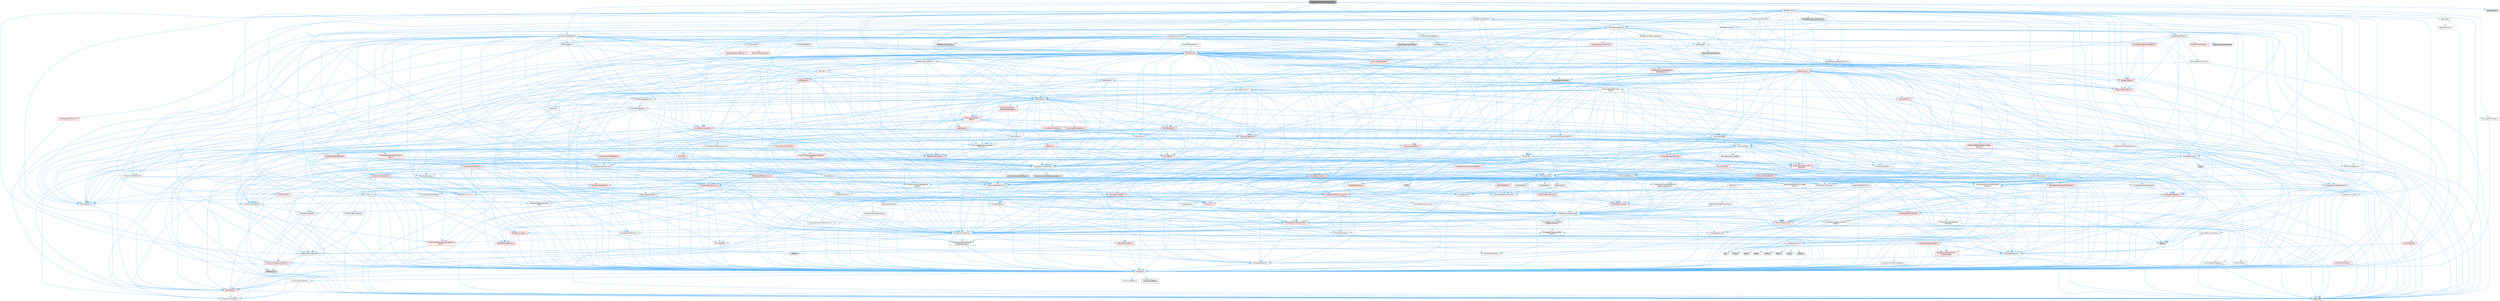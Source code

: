 digraph "SkeletalMeshLODImporterData.h"
{
 // INTERACTIVE_SVG=YES
 // LATEX_PDF_SIZE
  bgcolor="transparent";
  edge [fontname=Helvetica,fontsize=10,labelfontname=Helvetica,labelfontsize=10];
  node [fontname=Helvetica,fontsize=10,shape=box,height=0.2,width=0.4];
  Node1 [id="Node000001",label="SkeletalMeshLODImporterData.h",height=0.2,width=0.4,color="gray40", fillcolor="grey60", style="filled", fontcolor="black",tooltip=" "];
  Node1 -> Node2 [id="edge1_Node000001_Node000002",color="steelblue1",style="solid",tooltip=" "];
  Node2 [id="Node000002",label="MeshDescription.h",height=0.2,width=0.4,color="grey40", fillcolor="white", style="filled",URL="$d5/d91/MeshDescription_8h.html",tooltip=" "];
  Node2 -> Node3 [id="edge2_Node000002_Node000003",color="steelblue1",style="solid",tooltip=" "];
  Node3 [id="Node000003",label="Algo/Accumulate.h",height=0.2,width=0.4,color="grey40", fillcolor="white", style="filled",URL="$dd/dc9/Accumulate_8h.html",tooltip=" "];
  Node3 -> Node4 [id="edge3_Node000003_Node000004",color="steelblue1",style="solid",tooltip=" "];
  Node4 [id="Node000004",label="CoreTypes.h",height=0.2,width=0.4,color="grey40", fillcolor="white", style="filled",URL="$dc/dec/CoreTypes_8h.html",tooltip=" "];
  Node4 -> Node5 [id="edge4_Node000004_Node000005",color="steelblue1",style="solid",tooltip=" "];
  Node5 [id="Node000005",label="HAL/Platform.h",height=0.2,width=0.4,color="red", fillcolor="#FFF0F0", style="filled",URL="$d9/dd0/Platform_8h.html",tooltip=" "];
  Node5 -> Node8 [id="edge5_Node000005_Node000008",color="steelblue1",style="solid",tooltip=" "];
  Node8 [id="Node000008",label="type_traits",height=0.2,width=0.4,color="grey60", fillcolor="#E0E0E0", style="filled",tooltip=" "];
  Node5 -> Node9 [id="edge6_Node000005_Node000009",color="steelblue1",style="solid",tooltip=" "];
  Node9 [id="Node000009",label="PreprocessorHelpers.h",height=0.2,width=0.4,color="grey40", fillcolor="white", style="filled",URL="$db/ddb/PreprocessorHelpers_8h.html",tooltip=" "];
  Node4 -> Node15 [id="edge7_Node000004_Node000015",color="steelblue1",style="solid",tooltip=" "];
  Node15 [id="Node000015",label="ProfilingDebugging\l/UMemoryDefines.h",height=0.2,width=0.4,color="grey40", fillcolor="white", style="filled",URL="$d2/da2/UMemoryDefines_8h.html",tooltip=" "];
  Node4 -> Node16 [id="edge8_Node000004_Node000016",color="steelblue1",style="solid",tooltip=" "];
  Node16 [id="Node000016",label="Misc/CoreMiscDefines.h",height=0.2,width=0.4,color="grey40", fillcolor="white", style="filled",URL="$da/d38/CoreMiscDefines_8h.html",tooltip=" "];
  Node16 -> Node5 [id="edge9_Node000016_Node000005",color="steelblue1",style="solid",tooltip=" "];
  Node16 -> Node9 [id="edge10_Node000016_Node000009",color="steelblue1",style="solid",tooltip=" "];
  Node4 -> Node17 [id="edge11_Node000004_Node000017",color="steelblue1",style="solid",tooltip=" "];
  Node17 [id="Node000017",label="Misc/CoreDefines.h",height=0.2,width=0.4,color="grey40", fillcolor="white", style="filled",URL="$d3/dd2/CoreDefines_8h.html",tooltip=" "];
  Node3 -> Node18 [id="edge12_Node000003_Node000018",color="steelblue1",style="solid",tooltip=" "];
  Node18 [id="Node000018",label="Templates/Invoke.h",height=0.2,width=0.4,color="red", fillcolor="#FFF0F0", style="filled",URL="$d7/deb/Invoke_8h.html",tooltip=" "];
  Node18 -> Node4 [id="edge13_Node000018_Node000004",color="steelblue1",style="solid",tooltip=" "];
  Node18 -> Node20 [id="edge14_Node000018_Node000020",color="steelblue1",style="solid",tooltip=" "];
  Node20 [id="Node000020",label="Templates/UnrealTemplate.h",height=0.2,width=0.4,color="grey40", fillcolor="white", style="filled",URL="$d4/d24/UnrealTemplate_8h.html",tooltip=" "];
  Node20 -> Node4 [id="edge15_Node000020_Node000004",color="steelblue1",style="solid",tooltip=" "];
  Node20 -> Node21 [id="edge16_Node000020_Node000021",color="steelblue1",style="solid",tooltip=" "];
  Node21 [id="Node000021",label="Templates/IsPointer.h",height=0.2,width=0.4,color="grey40", fillcolor="white", style="filled",URL="$d7/d05/IsPointer_8h.html",tooltip=" "];
  Node21 -> Node4 [id="edge17_Node000021_Node000004",color="steelblue1",style="solid",tooltip=" "];
  Node20 -> Node22 [id="edge18_Node000020_Node000022",color="steelblue1",style="solid",tooltip=" "];
  Node22 [id="Node000022",label="HAL/UnrealMemory.h",height=0.2,width=0.4,color="red", fillcolor="#FFF0F0", style="filled",URL="$d9/d96/UnrealMemory_8h.html",tooltip=" "];
  Node22 -> Node4 [id="edge19_Node000022_Node000004",color="steelblue1",style="solid",tooltip=" "];
  Node22 -> Node35 [id="edge20_Node000022_Node000035",color="steelblue1",style="solid",tooltip=" "];
  Node35 [id="Node000035",label="HAL/MemoryBase.h",height=0.2,width=0.4,color="red", fillcolor="#FFF0F0", style="filled",URL="$d6/d9f/MemoryBase_8h.html",tooltip=" "];
  Node35 -> Node4 [id="edge21_Node000035_Node000004",color="steelblue1",style="solid",tooltip=" "];
  Node35 -> Node36 [id="edge22_Node000035_Node000036",color="steelblue1",style="solid",tooltip=" "];
  Node36 [id="Node000036",label="HAL/PlatformAtomics.h",height=0.2,width=0.4,color="red", fillcolor="#FFF0F0", style="filled",URL="$d3/d36/PlatformAtomics_8h.html",tooltip=" "];
  Node36 -> Node4 [id="edge23_Node000036_Node000004",color="steelblue1",style="solid",tooltip=" "];
  Node35 -> Node39 [id="edge24_Node000035_Node000039",color="steelblue1",style="solid",tooltip=" "];
  Node39 [id="Node000039",label="HAL/PlatformCrt.h",height=0.2,width=0.4,color="grey40", fillcolor="white", style="filled",URL="$d8/d75/PlatformCrt_8h.html",tooltip=" "];
  Node39 -> Node40 [id="edge25_Node000039_Node000040",color="steelblue1",style="solid",tooltip=" "];
  Node40 [id="Node000040",label="new",height=0.2,width=0.4,color="grey60", fillcolor="#E0E0E0", style="filled",tooltip=" "];
  Node39 -> Node34 [id="edge26_Node000039_Node000034",color="steelblue1",style="solid",tooltip=" "];
  Node34 [id="Node000034",label="wchar.h",height=0.2,width=0.4,color="grey60", fillcolor="#E0E0E0", style="filled",tooltip=" "];
  Node39 -> Node41 [id="edge27_Node000039_Node000041",color="steelblue1",style="solid",tooltip=" "];
  Node41 [id="Node000041",label="stddef.h",height=0.2,width=0.4,color="grey60", fillcolor="#E0E0E0", style="filled",tooltip=" "];
  Node39 -> Node42 [id="edge28_Node000039_Node000042",color="steelblue1",style="solid",tooltip=" "];
  Node42 [id="Node000042",label="stdlib.h",height=0.2,width=0.4,color="grey60", fillcolor="#E0E0E0", style="filled",tooltip=" "];
  Node39 -> Node43 [id="edge29_Node000039_Node000043",color="steelblue1",style="solid",tooltip=" "];
  Node43 [id="Node000043",label="stdio.h",height=0.2,width=0.4,color="grey60", fillcolor="#E0E0E0", style="filled",tooltip=" "];
  Node39 -> Node44 [id="edge30_Node000039_Node000044",color="steelblue1",style="solid",tooltip=" "];
  Node44 [id="Node000044",label="stdarg.h",height=0.2,width=0.4,color="grey60", fillcolor="#E0E0E0", style="filled",tooltip=" "];
  Node39 -> Node45 [id="edge31_Node000039_Node000045",color="steelblue1",style="solid",tooltip=" "];
  Node45 [id="Node000045",label="math.h",height=0.2,width=0.4,color="grey60", fillcolor="#E0E0E0", style="filled",tooltip=" "];
  Node39 -> Node46 [id="edge32_Node000039_Node000046",color="steelblue1",style="solid",tooltip=" "];
  Node46 [id="Node000046",label="float.h",height=0.2,width=0.4,color="grey60", fillcolor="#E0E0E0", style="filled",tooltip=" "];
  Node39 -> Node33 [id="edge33_Node000039_Node000033",color="steelblue1",style="solid",tooltip=" "];
  Node33 [id="Node000033",label="string.h",height=0.2,width=0.4,color="grey60", fillcolor="#E0E0E0", style="filled",tooltip=" "];
  Node22 -> Node21 [id="edge34_Node000022_Node000021",color="steelblue1",style="solid",tooltip=" "];
  Node20 -> Node93 [id="edge35_Node000020_Node000093",color="steelblue1",style="solid",tooltip=" "];
  Node93 [id="Node000093",label="Templates/CopyQualifiers\lAndRefsFromTo.h",height=0.2,width=0.4,color="grey40", fillcolor="white", style="filled",URL="$d3/db3/CopyQualifiersAndRefsFromTo_8h.html",tooltip=" "];
  Node93 -> Node94 [id="edge36_Node000093_Node000094",color="steelblue1",style="solid",tooltip=" "];
  Node94 [id="Node000094",label="Templates/CopyQualifiers\lFromTo.h",height=0.2,width=0.4,color="grey40", fillcolor="white", style="filled",URL="$d5/db4/CopyQualifiersFromTo_8h.html",tooltip=" "];
  Node20 -> Node95 [id="edge37_Node000020_Node000095",color="steelblue1",style="solid",tooltip=" "];
  Node95 [id="Node000095",label="Templates/UnrealTypeTraits.h",height=0.2,width=0.4,color="red", fillcolor="#FFF0F0", style="filled",URL="$d2/d2d/UnrealTypeTraits_8h.html",tooltip=" "];
  Node95 -> Node4 [id="edge38_Node000095_Node000004",color="steelblue1",style="solid",tooltip=" "];
  Node95 -> Node21 [id="edge39_Node000095_Node000021",color="steelblue1",style="solid",tooltip=" "];
  Node95 -> Node48 [id="edge40_Node000095_Node000048",color="steelblue1",style="solid",tooltip=" "];
  Node48 [id="Node000048",label="Misc/AssertionMacros.h",height=0.2,width=0.4,color="grey40", fillcolor="white", style="filled",URL="$d0/dfa/AssertionMacros_8h.html",tooltip=" "];
  Node48 -> Node4 [id="edge41_Node000048_Node000004",color="steelblue1",style="solid",tooltip=" "];
  Node48 -> Node5 [id="edge42_Node000048_Node000005",color="steelblue1",style="solid",tooltip=" "];
  Node48 -> Node49 [id="edge43_Node000048_Node000049",color="steelblue1",style="solid",tooltip=" "];
  Node49 [id="Node000049",label="HAL/PlatformMisc.h",height=0.2,width=0.4,color="red", fillcolor="#FFF0F0", style="filled",URL="$d0/df5/PlatformMisc_8h.html",tooltip=" "];
  Node49 -> Node4 [id="edge44_Node000049_Node000004",color="steelblue1",style="solid",tooltip=" "];
  Node48 -> Node9 [id="edge45_Node000048_Node000009",color="steelblue1",style="solid",tooltip=" "];
  Node48 -> Node65 [id="edge46_Node000048_Node000065",color="steelblue1",style="solid",tooltip=" "];
  Node65 [id="Node000065",label="Templates/EnableIf.h",height=0.2,width=0.4,color="grey40", fillcolor="white", style="filled",URL="$d7/d60/EnableIf_8h.html",tooltip=" "];
  Node65 -> Node4 [id="edge47_Node000065_Node000004",color="steelblue1",style="solid",tooltip=" "];
  Node48 -> Node66 [id="edge48_Node000048_Node000066",color="steelblue1",style="solid",tooltip=" "];
  Node66 [id="Node000066",label="Templates/IsArrayOrRefOf\lTypeByPredicate.h",height=0.2,width=0.4,color="grey40", fillcolor="white", style="filled",URL="$d6/da1/IsArrayOrRefOfTypeByPredicate_8h.html",tooltip=" "];
  Node66 -> Node4 [id="edge49_Node000066_Node000004",color="steelblue1",style="solid",tooltip=" "];
  Node48 -> Node67 [id="edge50_Node000048_Node000067",color="steelblue1",style="solid",tooltip=" "];
  Node67 [id="Node000067",label="Templates/IsValidVariadic\lFunctionArg.h",height=0.2,width=0.4,color="red", fillcolor="#FFF0F0", style="filled",URL="$d0/dc8/IsValidVariadicFunctionArg_8h.html",tooltip=" "];
  Node67 -> Node4 [id="edge51_Node000067_Node000004",color="steelblue1",style="solid",tooltip=" "];
  Node67 -> Node8 [id="edge52_Node000067_Node000008",color="steelblue1",style="solid",tooltip=" "];
  Node48 -> Node69 [id="edge53_Node000048_Node000069",color="steelblue1",style="solid",tooltip=" "];
  Node69 [id="Node000069",label="Traits/IsCharEncodingCompatible\lWith.h",height=0.2,width=0.4,color="red", fillcolor="#FFF0F0", style="filled",URL="$df/dd1/IsCharEncodingCompatibleWith_8h.html",tooltip=" "];
  Node69 -> Node8 [id="edge54_Node000069_Node000008",color="steelblue1",style="solid",tooltip=" "];
  Node48 -> Node71 [id="edge55_Node000048_Node000071",color="steelblue1",style="solid",tooltip=" "];
  Node71 [id="Node000071",label="Misc/VarArgs.h",height=0.2,width=0.4,color="grey40", fillcolor="white", style="filled",URL="$d5/d6f/VarArgs_8h.html",tooltip=" "];
  Node71 -> Node4 [id="edge56_Node000071_Node000004",color="steelblue1",style="solid",tooltip=" "];
  Node48 -> Node72 [id="edge57_Node000048_Node000072",color="steelblue1",style="solid",tooltip=" "];
  Node72 [id="Node000072",label="String/FormatStringSan.h",height=0.2,width=0.4,color="red", fillcolor="#FFF0F0", style="filled",URL="$d3/d8b/FormatStringSan_8h.html",tooltip=" "];
  Node72 -> Node8 [id="edge58_Node000072_Node000008",color="steelblue1",style="solid",tooltip=" "];
  Node72 -> Node4 [id="edge59_Node000072_Node000004",color="steelblue1",style="solid",tooltip=" "];
  Node72 -> Node73 [id="edge60_Node000072_Node000073",color="steelblue1",style="solid",tooltip=" "];
  Node73 [id="Node000073",label="Templates/Requires.h",height=0.2,width=0.4,color="grey40", fillcolor="white", style="filled",URL="$dc/d96/Requires_8h.html",tooltip=" "];
  Node73 -> Node65 [id="edge61_Node000073_Node000065",color="steelblue1",style="solid",tooltip=" "];
  Node73 -> Node8 [id="edge62_Node000073_Node000008",color="steelblue1",style="solid",tooltip=" "];
  Node72 -> Node74 [id="edge63_Node000072_Node000074",color="steelblue1",style="solid",tooltip=" "];
  Node74 [id="Node000074",label="Templates/Identity.h",height=0.2,width=0.4,color="grey40", fillcolor="white", style="filled",URL="$d0/dd5/Identity_8h.html",tooltip=" "];
  Node72 -> Node67 [id="edge64_Node000072_Node000067",color="steelblue1",style="solid",tooltip=" "];
  Node72 -> Node25 [id="edge65_Node000072_Node000025",color="steelblue1",style="solid",tooltip=" "];
  Node25 [id="Node000025",label="Containers/ContainersFwd.h",height=0.2,width=0.4,color="grey40", fillcolor="white", style="filled",URL="$d4/d0a/ContainersFwd_8h.html",tooltip=" "];
  Node25 -> Node5 [id="edge66_Node000025_Node000005",color="steelblue1",style="solid",tooltip=" "];
  Node25 -> Node4 [id="edge67_Node000025_Node000004",color="steelblue1",style="solid",tooltip=" "];
  Node25 -> Node26 [id="edge68_Node000025_Node000026",color="steelblue1",style="solid",tooltip=" "];
  Node26 [id="Node000026",label="Traits/IsContiguousContainer.h",height=0.2,width=0.4,color="red", fillcolor="#FFF0F0", style="filled",URL="$d5/d3c/IsContiguousContainer_8h.html",tooltip=" "];
  Node26 -> Node4 [id="edge69_Node000026_Node000004",color="steelblue1",style="solid",tooltip=" "];
  Node26 -> Node28 [id="edge70_Node000026_Node000028",color="steelblue1",style="solid",tooltip=" "];
  Node28 [id="Node000028",label="initializer_list",height=0.2,width=0.4,color="grey60", fillcolor="#E0E0E0", style="filled",tooltip=" "];
  Node48 -> Node78 [id="edge71_Node000048_Node000078",color="steelblue1",style="solid",tooltip=" "];
  Node78 [id="Node000078",label="atomic",height=0.2,width=0.4,color="grey60", fillcolor="#E0E0E0", style="filled",tooltip=" "];
  Node95 -> Node65 [id="edge72_Node000095_Node000065",color="steelblue1",style="solid",tooltip=" "];
  Node95 -> Node97 [id="edge73_Node000095_Node000097",color="steelblue1",style="solid",tooltip=" "];
  Node97 [id="Node000097",label="Templates/Models.h",height=0.2,width=0.4,color="grey40", fillcolor="white", style="filled",URL="$d3/d0c/Models_8h.html",tooltip=" "];
  Node97 -> Node74 [id="edge74_Node000097_Node000074",color="steelblue1",style="solid",tooltip=" "];
  Node95 -> Node98 [id="edge75_Node000095_Node000098",color="steelblue1",style="solid",tooltip=" "];
  Node98 [id="Node000098",label="Templates/IsPODType.h",height=0.2,width=0.4,color="grey40", fillcolor="white", style="filled",URL="$d7/db1/IsPODType_8h.html",tooltip=" "];
  Node98 -> Node4 [id="edge76_Node000098_Node000004",color="steelblue1",style="solid",tooltip=" "];
  Node20 -> Node100 [id="edge77_Node000020_Node000100",color="steelblue1",style="solid",tooltip=" "];
  Node100 [id="Node000100",label="Templates/RemoveReference.h",height=0.2,width=0.4,color="grey40", fillcolor="white", style="filled",URL="$da/dbe/RemoveReference_8h.html",tooltip=" "];
  Node100 -> Node4 [id="edge78_Node000100_Node000004",color="steelblue1",style="solid",tooltip=" "];
  Node20 -> Node73 [id="edge79_Node000020_Node000073",color="steelblue1",style="solid",tooltip=" "];
  Node20 -> Node101 [id="edge80_Node000020_Node000101",color="steelblue1",style="solid",tooltip=" "];
  Node101 [id="Node000101",label="Templates/TypeCompatible\lBytes.h",height=0.2,width=0.4,color="grey40", fillcolor="white", style="filled",URL="$df/d0a/TypeCompatibleBytes_8h.html",tooltip=" "];
  Node101 -> Node4 [id="edge81_Node000101_Node000004",color="steelblue1",style="solid",tooltip=" "];
  Node101 -> Node33 [id="edge82_Node000101_Node000033",color="steelblue1",style="solid",tooltip=" "];
  Node101 -> Node40 [id="edge83_Node000101_Node000040",color="steelblue1",style="solid",tooltip=" "];
  Node101 -> Node8 [id="edge84_Node000101_Node000008",color="steelblue1",style="solid",tooltip=" "];
  Node20 -> Node74 [id="edge85_Node000020_Node000074",color="steelblue1",style="solid",tooltip=" "];
  Node20 -> Node26 [id="edge86_Node000020_Node000026",color="steelblue1",style="solid",tooltip=" "];
  Node20 -> Node102 [id="edge87_Node000020_Node000102",color="steelblue1",style="solid",tooltip=" "];
  Node102 [id="Node000102",label="Traits/UseBitwiseSwap.h",height=0.2,width=0.4,color="grey40", fillcolor="white", style="filled",URL="$db/df3/UseBitwiseSwap_8h.html",tooltip=" "];
  Node102 -> Node4 [id="edge88_Node000102_Node000004",color="steelblue1",style="solid",tooltip=" "];
  Node102 -> Node8 [id="edge89_Node000102_Node000008",color="steelblue1",style="solid",tooltip=" "];
  Node20 -> Node8 [id="edge90_Node000020_Node000008",color="steelblue1",style="solid",tooltip=" "];
  Node18 -> Node8 [id="edge91_Node000018_Node000008",color="steelblue1",style="solid",tooltip=" "];
  Node2 -> Node103 [id="edge92_Node000002_Node000103",color="steelblue1",style="solid",tooltip=" "];
  Node103 [id="Node000103",label="Algo/Copy.h",height=0.2,width=0.4,color="grey40", fillcolor="white", style="filled",URL="$df/d5e/Copy_8h.html",tooltip=" "];
  Node103 -> Node4 [id="edge93_Node000103_Node000004",color="steelblue1",style="solid",tooltip=" "];
  Node103 -> Node104 [id="edge94_Node000103_Node000104",color="steelblue1",style="solid",tooltip=" "];
  Node104 [id="Node000104",label="Algo/Common.h",height=0.2,width=0.4,color="grey40", fillcolor="white", style="filled",URL="$de/df4/Source_2Runtime_2Core_2Public_2Algo_2Common_8h.html",tooltip=" "];
  Node2 -> Node105 [id="edge95_Node000002_Node000105",color="steelblue1",style="solid",tooltip=" "];
  Node105 [id="Node000105",label="Algo/Find.h",height=0.2,width=0.4,color="grey40", fillcolor="white", style="filled",URL="$d2/d28/Algo_2Find_8h.html",tooltip=" "];
  Node105 -> Node106 [id="edge96_Node000105_Node000106",color="steelblue1",style="solid",tooltip=" "];
  Node106 [id="Node000106",label="Algo/Impl/RangePointerType.h",height=0.2,width=0.4,color="grey40", fillcolor="white", style="filled",URL="$d1/de4/RangePointerType_8h.html",tooltip=" "];
  Node106 -> Node20 [id="edge97_Node000106_Node000020",color="steelblue1",style="solid",tooltip=" "];
  Node105 -> Node107 [id="edge98_Node000105_Node000107",color="steelblue1",style="solid",tooltip=" "];
  Node107 [id="Node000107",label="Templates/IdentityFunctor.h",height=0.2,width=0.4,color="grey40", fillcolor="white", style="filled",URL="$d7/d2e/IdentityFunctor_8h.html",tooltip=" "];
  Node107 -> Node5 [id="edge99_Node000107_Node000005",color="steelblue1",style="solid",tooltip=" "];
  Node105 -> Node18 [id="edge100_Node000105_Node000018",color="steelblue1",style="solid",tooltip=" "];
  Node105 -> Node20 [id="edge101_Node000105_Node000020",color="steelblue1",style="solid",tooltip=" "];
  Node2 -> Node108 [id="edge102_Node000002_Node000108",color="steelblue1",style="solid",tooltip=" "];
  Node108 [id="Node000108",label="Containers/Array.h",height=0.2,width=0.4,color="grey40", fillcolor="white", style="filled",URL="$df/dd0/Array_8h.html",tooltip=" "];
  Node108 -> Node4 [id="edge103_Node000108_Node000004",color="steelblue1",style="solid",tooltip=" "];
  Node108 -> Node48 [id="edge104_Node000108_Node000048",color="steelblue1",style="solid",tooltip=" "];
  Node108 -> Node109 [id="edge105_Node000108_Node000109",color="steelblue1",style="solid",tooltip=" "];
  Node109 [id="Node000109",label="Misc/IntrusiveUnsetOptional\lState.h",height=0.2,width=0.4,color="grey40", fillcolor="white", style="filled",URL="$d2/d0a/IntrusiveUnsetOptionalState_8h.html",tooltip=" "];
  Node109 -> Node110 [id="edge106_Node000109_Node000110",color="steelblue1",style="solid",tooltip=" "];
  Node110 [id="Node000110",label="Misc/OptionalFwd.h",height=0.2,width=0.4,color="grey40", fillcolor="white", style="filled",URL="$dc/d50/OptionalFwd_8h.html",tooltip=" "];
  Node108 -> Node111 [id="edge107_Node000108_Node000111",color="steelblue1",style="solid",tooltip=" "];
  Node111 [id="Node000111",label="Misc/ReverseIterate.h",height=0.2,width=0.4,color="red", fillcolor="#FFF0F0", style="filled",URL="$db/de3/ReverseIterate_8h.html",tooltip=" "];
  Node111 -> Node5 [id="edge108_Node000111_Node000005",color="steelblue1",style="solid",tooltip=" "];
  Node108 -> Node22 [id="edge109_Node000108_Node000022",color="steelblue1",style="solid",tooltip=" "];
  Node108 -> Node95 [id="edge110_Node000108_Node000095",color="steelblue1",style="solid",tooltip=" "];
  Node108 -> Node20 [id="edge111_Node000108_Node000020",color="steelblue1",style="solid",tooltip=" "];
  Node108 -> Node113 [id="edge112_Node000108_Node000113",color="steelblue1",style="solid",tooltip=" "];
  Node113 [id="Node000113",label="Containers/AllowShrinking.h",height=0.2,width=0.4,color="grey40", fillcolor="white", style="filled",URL="$d7/d1a/AllowShrinking_8h.html",tooltip=" "];
  Node113 -> Node4 [id="edge113_Node000113_Node000004",color="steelblue1",style="solid",tooltip=" "];
  Node108 -> Node114 [id="edge114_Node000108_Node000114",color="steelblue1",style="solid",tooltip=" "];
  Node114 [id="Node000114",label="Containers/ContainerAllocation\lPolicies.h",height=0.2,width=0.4,color="grey40", fillcolor="white", style="filled",URL="$d7/dff/ContainerAllocationPolicies_8h.html",tooltip=" "];
  Node114 -> Node4 [id="edge115_Node000114_Node000004",color="steelblue1",style="solid",tooltip=" "];
  Node114 -> Node115 [id="edge116_Node000114_Node000115",color="steelblue1",style="solid",tooltip=" "];
  Node115 [id="Node000115",label="Containers/ContainerHelpers.h",height=0.2,width=0.4,color="grey40", fillcolor="white", style="filled",URL="$d7/d33/ContainerHelpers_8h.html",tooltip=" "];
  Node115 -> Node4 [id="edge117_Node000115_Node000004",color="steelblue1",style="solid",tooltip=" "];
  Node114 -> Node114 [id="edge118_Node000114_Node000114",color="steelblue1",style="solid",tooltip=" "];
  Node114 -> Node116 [id="edge119_Node000114_Node000116",color="steelblue1",style="solid",tooltip=" "];
  Node116 [id="Node000116",label="HAL/PlatformMath.h",height=0.2,width=0.4,color="red", fillcolor="#FFF0F0", style="filled",URL="$dc/d53/PlatformMath_8h.html",tooltip=" "];
  Node116 -> Node4 [id="edge120_Node000116_Node000004",color="steelblue1",style="solid",tooltip=" "];
  Node114 -> Node22 [id="edge121_Node000114_Node000022",color="steelblue1",style="solid",tooltip=" "];
  Node114 -> Node54 [id="edge122_Node000114_Node000054",color="steelblue1",style="solid",tooltip=" "];
  Node54 [id="Node000054",label="Math/NumericLimits.h",height=0.2,width=0.4,color="grey40", fillcolor="white", style="filled",URL="$df/d1b/NumericLimits_8h.html",tooltip=" "];
  Node54 -> Node4 [id="edge123_Node000054_Node000004",color="steelblue1",style="solid",tooltip=" "];
  Node114 -> Node48 [id="edge124_Node000114_Node000048",color="steelblue1",style="solid",tooltip=" "];
  Node114 -> Node124 [id="edge125_Node000114_Node000124",color="steelblue1",style="solid",tooltip=" "];
  Node124 [id="Node000124",label="Templates/IsPolymorphic.h",height=0.2,width=0.4,color="grey40", fillcolor="white", style="filled",URL="$dc/d20/IsPolymorphic_8h.html",tooltip=" "];
  Node114 -> Node125 [id="edge126_Node000114_Node000125",color="steelblue1",style="solid",tooltip=" "];
  Node125 [id="Node000125",label="Templates/MemoryOps.h",height=0.2,width=0.4,color="red", fillcolor="#FFF0F0", style="filled",URL="$db/dea/MemoryOps_8h.html",tooltip=" "];
  Node125 -> Node4 [id="edge127_Node000125_Node000004",color="steelblue1",style="solid",tooltip=" "];
  Node125 -> Node22 [id="edge128_Node000125_Node000022",color="steelblue1",style="solid",tooltip=" "];
  Node125 -> Node73 [id="edge129_Node000125_Node000073",color="steelblue1",style="solid",tooltip=" "];
  Node125 -> Node95 [id="edge130_Node000125_Node000095",color="steelblue1",style="solid",tooltip=" "];
  Node125 -> Node102 [id="edge131_Node000125_Node000102",color="steelblue1",style="solid",tooltip=" "];
  Node125 -> Node40 [id="edge132_Node000125_Node000040",color="steelblue1",style="solid",tooltip=" "];
  Node125 -> Node8 [id="edge133_Node000125_Node000008",color="steelblue1",style="solid",tooltip=" "];
  Node114 -> Node101 [id="edge134_Node000114_Node000101",color="steelblue1",style="solid",tooltip=" "];
  Node114 -> Node8 [id="edge135_Node000114_Node000008",color="steelblue1",style="solid",tooltip=" "];
  Node108 -> Node126 [id="edge136_Node000108_Node000126",color="steelblue1",style="solid",tooltip=" "];
  Node126 [id="Node000126",label="Containers/ContainerElement\lTypeCompatibility.h",height=0.2,width=0.4,color="grey40", fillcolor="white", style="filled",URL="$df/ddf/ContainerElementTypeCompatibility_8h.html",tooltip=" "];
  Node126 -> Node4 [id="edge137_Node000126_Node000004",color="steelblue1",style="solid",tooltip=" "];
  Node126 -> Node95 [id="edge138_Node000126_Node000095",color="steelblue1",style="solid",tooltip=" "];
  Node108 -> Node127 [id="edge139_Node000108_Node000127",color="steelblue1",style="solid",tooltip=" "];
  Node127 [id="Node000127",label="Serialization/Archive.h",height=0.2,width=0.4,color="red", fillcolor="#FFF0F0", style="filled",URL="$d7/d3b/Archive_8h.html",tooltip=" "];
  Node127 -> Node24 [id="edge140_Node000127_Node000024",color="steelblue1",style="solid",tooltip=" "];
  Node24 [id="Node000024",label="CoreFwd.h",height=0.2,width=0.4,color="grey40", fillcolor="white", style="filled",URL="$d1/d1e/CoreFwd_8h.html",tooltip=" "];
  Node24 -> Node4 [id="edge141_Node000024_Node000004",color="steelblue1",style="solid",tooltip=" "];
  Node24 -> Node25 [id="edge142_Node000024_Node000025",color="steelblue1",style="solid",tooltip=" "];
  Node24 -> Node29 [id="edge143_Node000024_Node000029",color="steelblue1",style="solid",tooltip=" "];
  Node29 [id="Node000029",label="Math/MathFwd.h",height=0.2,width=0.4,color="grey40", fillcolor="white", style="filled",URL="$d2/d10/MathFwd_8h.html",tooltip=" "];
  Node29 -> Node5 [id="edge144_Node000029_Node000005",color="steelblue1",style="solid",tooltip=" "];
  Node24 -> Node30 [id="edge145_Node000024_Node000030",color="steelblue1",style="solid",tooltip=" "];
  Node30 [id="Node000030",label="UObject/UObjectHierarchy\lFwd.h",height=0.2,width=0.4,color="grey40", fillcolor="white", style="filled",URL="$d3/d13/UObjectHierarchyFwd_8h.html",tooltip=" "];
  Node127 -> Node4 [id="edge146_Node000127_Node000004",color="steelblue1",style="solid",tooltip=" "];
  Node127 -> Node29 [id="edge147_Node000127_Node000029",color="steelblue1",style="solid",tooltip=" "];
  Node127 -> Node48 [id="edge148_Node000127_Node000048",color="steelblue1",style="solid",tooltip=" "];
  Node127 -> Node55 [id="edge149_Node000127_Node000055",color="steelblue1",style="solid",tooltip=" "];
  Node55 [id="Node000055",label="Misc/CompressionFlags.h",height=0.2,width=0.4,color="grey40", fillcolor="white", style="filled",URL="$d9/d76/CompressionFlags_8h.html",tooltip=" "];
  Node127 -> Node71 [id="edge150_Node000127_Node000071",color="steelblue1",style="solid",tooltip=" "];
  Node127 -> Node65 [id="edge151_Node000127_Node000065",color="steelblue1",style="solid",tooltip=" "];
  Node127 -> Node66 [id="edge152_Node000127_Node000066",color="steelblue1",style="solid",tooltip=" "];
  Node127 -> Node67 [id="edge153_Node000127_Node000067",color="steelblue1",style="solid",tooltip=" "];
  Node127 -> Node20 [id="edge154_Node000127_Node000020",color="steelblue1",style="solid",tooltip=" "];
  Node127 -> Node69 [id="edge155_Node000127_Node000069",color="steelblue1",style="solid",tooltip=" "];
  Node127 -> Node136 [id="edge156_Node000127_Node000136",color="steelblue1",style="solid",tooltip=" "];
  Node136 [id="Node000136",label="UObject/ObjectVersion.h",height=0.2,width=0.4,color="grey40", fillcolor="white", style="filled",URL="$da/d63/ObjectVersion_8h.html",tooltip=" "];
  Node136 -> Node4 [id="edge157_Node000136_Node000004",color="steelblue1",style="solid",tooltip=" "];
  Node108 -> Node137 [id="edge158_Node000108_Node000137",color="steelblue1",style="solid",tooltip=" "];
  Node137 [id="Node000137",label="Serialization/MemoryImage\lWriter.h",height=0.2,width=0.4,color="grey40", fillcolor="white", style="filled",URL="$d0/d08/MemoryImageWriter_8h.html",tooltip=" "];
  Node137 -> Node4 [id="edge159_Node000137_Node000004",color="steelblue1",style="solid",tooltip=" "];
  Node137 -> Node138 [id="edge160_Node000137_Node000138",color="steelblue1",style="solid",tooltip=" "];
  Node138 [id="Node000138",label="Serialization/MemoryLayout.h",height=0.2,width=0.4,color="red", fillcolor="#FFF0F0", style="filled",URL="$d7/d66/MemoryLayout_8h.html",tooltip=" "];
  Node138 -> Node51 [id="edge161_Node000138_Node000051",color="steelblue1",style="solid",tooltip=" "];
  Node51 [id="Node000051",label="Containers/StringFwd.h",height=0.2,width=0.4,color="grey40", fillcolor="white", style="filled",URL="$df/d37/StringFwd_8h.html",tooltip=" "];
  Node51 -> Node4 [id="edge162_Node000051_Node000004",color="steelblue1",style="solid",tooltip=" "];
  Node51 -> Node52 [id="edge163_Node000051_Node000052",color="steelblue1",style="solid",tooltip=" "];
  Node52 [id="Node000052",label="Traits/ElementType.h",height=0.2,width=0.4,color="grey40", fillcolor="white", style="filled",URL="$d5/d4f/ElementType_8h.html",tooltip=" "];
  Node52 -> Node5 [id="edge164_Node000052_Node000005",color="steelblue1",style="solid",tooltip=" "];
  Node52 -> Node28 [id="edge165_Node000052_Node000028",color="steelblue1",style="solid",tooltip=" "];
  Node52 -> Node8 [id="edge166_Node000052_Node000008",color="steelblue1",style="solid",tooltip=" "];
  Node51 -> Node26 [id="edge167_Node000051_Node000026",color="steelblue1",style="solid",tooltip=" "];
  Node138 -> Node22 [id="edge168_Node000138_Node000022",color="steelblue1",style="solid",tooltip=" "];
  Node138 -> Node65 [id="edge169_Node000138_Node000065",color="steelblue1",style="solid",tooltip=" "];
  Node138 -> Node124 [id="edge170_Node000138_Node000124",color="steelblue1",style="solid",tooltip=" "];
  Node138 -> Node97 [id="edge171_Node000138_Node000097",color="steelblue1",style="solid",tooltip=" "];
  Node138 -> Node20 [id="edge172_Node000138_Node000020",color="steelblue1",style="solid",tooltip=" "];
  Node108 -> Node151 [id="edge173_Node000108_Node000151",color="steelblue1",style="solid",tooltip=" "];
  Node151 [id="Node000151",label="Algo/Heapify.h",height=0.2,width=0.4,color="grey40", fillcolor="white", style="filled",URL="$d0/d2a/Heapify_8h.html",tooltip=" "];
  Node151 -> Node152 [id="edge174_Node000151_Node000152",color="steelblue1",style="solid",tooltip=" "];
  Node152 [id="Node000152",label="Algo/Impl/BinaryHeap.h",height=0.2,width=0.4,color="red", fillcolor="#FFF0F0", style="filled",URL="$d7/da3/Algo_2Impl_2BinaryHeap_8h.html",tooltip=" "];
  Node152 -> Node18 [id="edge175_Node000152_Node000018",color="steelblue1",style="solid",tooltip=" "];
  Node152 -> Node8 [id="edge176_Node000152_Node000008",color="steelblue1",style="solid",tooltip=" "];
  Node151 -> Node107 [id="edge177_Node000151_Node000107",color="steelblue1",style="solid",tooltip=" "];
  Node151 -> Node18 [id="edge178_Node000151_Node000018",color="steelblue1",style="solid",tooltip=" "];
  Node151 -> Node155 [id="edge179_Node000151_Node000155",color="steelblue1",style="solid",tooltip=" "];
  Node155 [id="Node000155",label="Templates/Less.h",height=0.2,width=0.4,color="grey40", fillcolor="white", style="filled",URL="$de/dc8/Less_8h.html",tooltip=" "];
  Node155 -> Node4 [id="edge180_Node000155_Node000004",color="steelblue1",style="solid",tooltip=" "];
  Node155 -> Node20 [id="edge181_Node000155_Node000020",color="steelblue1",style="solid",tooltip=" "];
  Node151 -> Node20 [id="edge182_Node000151_Node000020",color="steelblue1",style="solid",tooltip=" "];
  Node108 -> Node156 [id="edge183_Node000108_Node000156",color="steelblue1",style="solid",tooltip=" "];
  Node156 [id="Node000156",label="Algo/HeapSort.h",height=0.2,width=0.4,color="grey40", fillcolor="white", style="filled",URL="$d3/d92/HeapSort_8h.html",tooltip=" "];
  Node156 -> Node152 [id="edge184_Node000156_Node000152",color="steelblue1",style="solid",tooltip=" "];
  Node156 -> Node107 [id="edge185_Node000156_Node000107",color="steelblue1",style="solid",tooltip=" "];
  Node156 -> Node155 [id="edge186_Node000156_Node000155",color="steelblue1",style="solid",tooltip=" "];
  Node156 -> Node20 [id="edge187_Node000156_Node000020",color="steelblue1",style="solid",tooltip=" "];
  Node108 -> Node157 [id="edge188_Node000108_Node000157",color="steelblue1",style="solid",tooltip=" "];
  Node157 [id="Node000157",label="Algo/IsHeap.h",height=0.2,width=0.4,color="grey40", fillcolor="white", style="filled",URL="$de/d32/IsHeap_8h.html",tooltip=" "];
  Node157 -> Node152 [id="edge189_Node000157_Node000152",color="steelblue1",style="solid",tooltip=" "];
  Node157 -> Node107 [id="edge190_Node000157_Node000107",color="steelblue1",style="solid",tooltip=" "];
  Node157 -> Node18 [id="edge191_Node000157_Node000018",color="steelblue1",style="solid",tooltip=" "];
  Node157 -> Node155 [id="edge192_Node000157_Node000155",color="steelblue1",style="solid",tooltip=" "];
  Node157 -> Node20 [id="edge193_Node000157_Node000020",color="steelblue1",style="solid",tooltip=" "];
  Node108 -> Node152 [id="edge194_Node000108_Node000152",color="steelblue1",style="solid",tooltip=" "];
  Node108 -> Node158 [id="edge195_Node000108_Node000158",color="steelblue1",style="solid",tooltip=" "];
  Node158 [id="Node000158",label="Algo/StableSort.h",height=0.2,width=0.4,color="red", fillcolor="#FFF0F0", style="filled",URL="$d7/d3c/StableSort_8h.html",tooltip=" "];
  Node158 -> Node107 [id="edge196_Node000158_Node000107",color="steelblue1",style="solid",tooltip=" "];
  Node158 -> Node18 [id="edge197_Node000158_Node000018",color="steelblue1",style="solid",tooltip=" "];
  Node158 -> Node155 [id="edge198_Node000158_Node000155",color="steelblue1",style="solid",tooltip=" "];
  Node158 -> Node20 [id="edge199_Node000158_Node000020",color="steelblue1",style="solid",tooltip=" "];
  Node108 -> Node161 [id="edge200_Node000108_Node000161",color="steelblue1",style="solid",tooltip=" "];
  Node161 [id="Node000161",label="Concepts/GetTypeHashable.h",height=0.2,width=0.4,color="grey40", fillcolor="white", style="filled",URL="$d3/da2/GetTypeHashable_8h.html",tooltip=" "];
  Node161 -> Node4 [id="edge201_Node000161_Node000004",color="steelblue1",style="solid",tooltip=" "];
  Node161 -> Node142 [id="edge202_Node000161_Node000142",color="steelblue1",style="solid",tooltip=" "];
  Node142 [id="Node000142",label="Templates/TypeHash.h",height=0.2,width=0.4,color="red", fillcolor="#FFF0F0", style="filled",URL="$d1/d62/TypeHash_8h.html",tooltip=" "];
  Node142 -> Node4 [id="edge203_Node000142_Node000004",color="steelblue1",style="solid",tooltip=" "];
  Node142 -> Node73 [id="edge204_Node000142_Node000073",color="steelblue1",style="solid",tooltip=" "];
  Node142 -> Node143 [id="edge205_Node000142_Node000143",color="steelblue1",style="solid",tooltip=" "];
  Node143 [id="Node000143",label="Misc/Crc.h",height=0.2,width=0.4,color="red", fillcolor="#FFF0F0", style="filled",URL="$d4/dd2/Crc_8h.html",tooltip=" "];
  Node143 -> Node4 [id="edge206_Node000143_Node000004",color="steelblue1",style="solid",tooltip=" "];
  Node143 -> Node48 [id="edge207_Node000143_Node000048",color="steelblue1",style="solid",tooltip=" "];
  Node143 -> Node95 [id="edge208_Node000143_Node000095",color="steelblue1",style="solid",tooltip=" "];
  Node142 -> Node8 [id="edge209_Node000142_Node000008",color="steelblue1",style="solid",tooltip=" "];
  Node108 -> Node107 [id="edge210_Node000108_Node000107",color="steelblue1",style="solid",tooltip=" "];
  Node108 -> Node18 [id="edge211_Node000108_Node000018",color="steelblue1",style="solid",tooltip=" "];
  Node108 -> Node155 [id="edge212_Node000108_Node000155",color="steelblue1",style="solid",tooltip=" "];
  Node108 -> Node162 [id="edge213_Node000108_Node000162",color="steelblue1",style="solid",tooltip=" "];
  Node162 [id="Node000162",label="Templates/LosesQualifiers\lFromTo.h",height=0.2,width=0.4,color="grey40", fillcolor="white", style="filled",URL="$d2/db3/LosesQualifiersFromTo_8h.html",tooltip=" "];
  Node162 -> Node94 [id="edge214_Node000162_Node000094",color="steelblue1",style="solid",tooltip=" "];
  Node162 -> Node8 [id="edge215_Node000162_Node000008",color="steelblue1",style="solid",tooltip=" "];
  Node108 -> Node73 [id="edge216_Node000108_Node000073",color="steelblue1",style="solid",tooltip=" "];
  Node108 -> Node163 [id="edge217_Node000108_Node000163",color="steelblue1",style="solid",tooltip=" "];
  Node163 [id="Node000163",label="Templates/Sorting.h",height=0.2,width=0.4,color="red", fillcolor="#FFF0F0", style="filled",URL="$d3/d9e/Sorting_8h.html",tooltip=" "];
  Node163 -> Node4 [id="edge218_Node000163_Node000004",color="steelblue1",style="solid",tooltip=" "];
  Node163 -> Node116 [id="edge219_Node000163_Node000116",color="steelblue1",style="solid",tooltip=" "];
  Node163 -> Node155 [id="edge220_Node000163_Node000155",color="steelblue1",style="solid",tooltip=" "];
  Node108 -> Node167 [id="edge221_Node000108_Node000167",color="steelblue1",style="solid",tooltip=" "];
  Node167 [id="Node000167",label="Templates/AlignmentTemplates.h",height=0.2,width=0.4,color="red", fillcolor="#FFF0F0", style="filled",URL="$dd/d32/AlignmentTemplates_8h.html",tooltip=" "];
  Node167 -> Node4 [id="edge222_Node000167_Node000004",color="steelblue1",style="solid",tooltip=" "];
  Node167 -> Node21 [id="edge223_Node000167_Node000021",color="steelblue1",style="solid",tooltip=" "];
  Node108 -> Node52 [id="edge224_Node000108_Node000052",color="steelblue1",style="solid",tooltip=" "];
  Node108 -> Node122 [id="edge225_Node000108_Node000122",color="steelblue1",style="solid",tooltip=" "];
  Node122 [id="Node000122",label="limits",height=0.2,width=0.4,color="grey60", fillcolor="#E0E0E0", style="filled",tooltip=" "];
  Node108 -> Node8 [id="edge226_Node000108_Node000008",color="steelblue1",style="solid",tooltip=" "];
  Node2 -> Node168 [id="edge227_Node000002_Node000168",color="steelblue1",style="solid",tooltip=" "];
  Node168 [id="Node000168",label="Containers/ArrayView.h",height=0.2,width=0.4,color="grey40", fillcolor="white", style="filled",URL="$d7/df4/ArrayView_8h.html",tooltip=" "];
  Node168 -> Node4 [id="edge228_Node000168_Node000004",color="steelblue1",style="solid",tooltip=" "];
  Node168 -> Node25 [id="edge229_Node000168_Node000025",color="steelblue1",style="solid",tooltip=" "];
  Node168 -> Node48 [id="edge230_Node000168_Node000048",color="steelblue1",style="solid",tooltip=" "];
  Node168 -> Node111 [id="edge231_Node000168_Node000111",color="steelblue1",style="solid",tooltip=" "];
  Node168 -> Node109 [id="edge232_Node000168_Node000109",color="steelblue1",style="solid",tooltip=" "];
  Node168 -> Node18 [id="edge233_Node000168_Node000018",color="steelblue1",style="solid",tooltip=" "];
  Node168 -> Node95 [id="edge234_Node000168_Node000095",color="steelblue1",style="solid",tooltip=" "];
  Node168 -> Node52 [id="edge235_Node000168_Node000052",color="steelblue1",style="solid",tooltip=" "];
  Node168 -> Node108 [id="edge236_Node000168_Node000108",color="steelblue1",style="solid",tooltip=" "];
  Node168 -> Node166 [id="edge237_Node000168_Node000166",color="steelblue1",style="solid",tooltip=" "];
  Node166 [id="Node000166",label="Math/UnrealMathUtility.h",height=0.2,width=0.4,color="grey40", fillcolor="white", style="filled",URL="$db/db8/UnrealMathUtility_8h.html",tooltip=" "];
  Node166 -> Node4 [id="edge238_Node000166_Node000004",color="steelblue1",style="solid",tooltip=" "];
  Node166 -> Node48 [id="edge239_Node000166_Node000048",color="steelblue1",style="solid",tooltip=" "];
  Node166 -> Node116 [id="edge240_Node000166_Node000116",color="steelblue1",style="solid",tooltip=" "];
  Node166 -> Node29 [id="edge241_Node000166_Node000029",color="steelblue1",style="solid",tooltip=" "];
  Node166 -> Node74 [id="edge242_Node000166_Node000074",color="steelblue1",style="solid",tooltip=" "];
  Node166 -> Node73 [id="edge243_Node000166_Node000073",color="steelblue1",style="solid",tooltip=" "];
  Node168 -> Node8 [id="edge244_Node000168_Node000008",color="steelblue1",style="solid",tooltip=" "];
  Node2 -> Node169 [id="edge245_Node000002_Node000169",color="steelblue1",style="solid",tooltip=" "];
  Node169 [id="Node000169",label="Containers/BitArray.h",height=0.2,width=0.4,color="grey40", fillcolor="white", style="filled",URL="$d1/de4/BitArray_8h.html",tooltip=" "];
  Node169 -> Node114 [id="edge246_Node000169_Node000114",color="steelblue1",style="solid",tooltip=" "];
  Node169 -> Node4 [id="edge247_Node000169_Node000004",color="steelblue1",style="solid",tooltip=" "];
  Node169 -> Node36 [id="edge248_Node000169_Node000036",color="steelblue1",style="solid",tooltip=" "];
  Node169 -> Node22 [id="edge249_Node000169_Node000022",color="steelblue1",style="solid",tooltip=" "];
  Node169 -> Node166 [id="edge250_Node000169_Node000166",color="steelblue1",style="solid",tooltip=" "];
  Node169 -> Node48 [id="edge251_Node000169_Node000048",color="steelblue1",style="solid",tooltip=" "];
  Node169 -> Node56 [id="edge252_Node000169_Node000056",color="steelblue1",style="solid",tooltip=" "];
  Node56 [id="Node000056",label="Misc/EnumClassFlags.h",height=0.2,width=0.4,color="grey40", fillcolor="white", style="filled",URL="$d8/de7/EnumClassFlags_8h.html",tooltip=" "];
  Node169 -> Node127 [id="edge253_Node000169_Node000127",color="steelblue1",style="solid",tooltip=" "];
  Node169 -> Node137 [id="edge254_Node000169_Node000137",color="steelblue1",style="solid",tooltip=" "];
  Node169 -> Node138 [id="edge255_Node000169_Node000138",color="steelblue1",style="solid",tooltip=" "];
  Node169 -> Node65 [id="edge256_Node000169_Node000065",color="steelblue1",style="solid",tooltip=" "];
  Node169 -> Node18 [id="edge257_Node000169_Node000018",color="steelblue1",style="solid",tooltip=" "];
  Node169 -> Node20 [id="edge258_Node000169_Node000020",color="steelblue1",style="solid",tooltip=" "];
  Node169 -> Node95 [id="edge259_Node000169_Node000095",color="steelblue1",style="solid",tooltip=" "];
  Node2 -> Node114 [id="edge260_Node000002_Node000114",color="steelblue1",style="solid",tooltip=" "];
  Node2 -> Node25 [id="edge261_Node000002_Node000025",color="steelblue1",style="solid",tooltip=" "];
  Node2 -> Node170 [id="edge262_Node000002_Node000170",color="steelblue1",style="solid",tooltip=" "];
  Node170 [id="Node000170",label="Containers/Map.h",height=0.2,width=0.4,color="grey40", fillcolor="white", style="filled",URL="$df/d79/Map_8h.html",tooltip=" "];
  Node170 -> Node4 [id="edge263_Node000170_Node000004",color="steelblue1",style="solid",tooltip=" "];
  Node170 -> Node171 [id="edge264_Node000170_Node000171",color="steelblue1",style="solid",tooltip=" "];
  Node171 [id="Node000171",label="Algo/Reverse.h",height=0.2,width=0.4,color="grey40", fillcolor="white", style="filled",URL="$d5/d93/Reverse_8h.html",tooltip=" "];
  Node171 -> Node4 [id="edge265_Node000171_Node000004",color="steelblue1",style="solid",tooltip=" "];
  Node171 -> Node20 [id="edge266_Node000171_Node000020",color="steelblue1",style="solid",tooltip=" "];
  Node170 -> Node126 [id="edge267_Node000170_Node000126",color="steelblue1",style="solid",tooltip=" "];
  Node170 -> Node172 [id="edge268_Node000170_Node000172",color="steelblue1",style="solid",tooltip=" "];
  Node172 [id="Node000172",label="Containers/Set.h",height=0.2,width=0.4,color="grey40", fillcolor="white", style="filled",URL="$d4/d45/Set_8h.html",tooltip=" "];
  Node172 -> Node114 [id="edge269_Node000172_Node000114",color="steelblue1",style="solid",tooltip=" "];
  Node172 -> Node126 [id="edge270_Node000172_Node000126",color="steelblue1",style="solid",tooltip=" "];
  Node172 -> Node173 [id="edge271_Node000172_Node000173",color="steelblue1",style="solid",tooltip=" "];
  Node173 [id="Node000173",label="Containers/SetUtilities.h",height=0.2,width=0.4,color="grey40", fillcolor="white", style="filled",URL="$dc/de5/SetUtilities_8h.html",tooltip=" "];
  Node173 -> Node4 [id="edge272_Node000173_Node000004",color="steelblue1",style="solid",tooltip=" "];
  Node173 -> Node138 [id="edge273_Node000173_Node000138",color="steelblue1",style="solid",tooltip=" "];
  Node173 -> Node125 [id="edge274_Node000173_Node000125",color="steelblue1",style="solid",tooltip=" "];
  Node173 -> Node95 [id="edge275_Node000173_Node000095",color="steelblue1",style="solid",tooltip=" "];
  Node172 -> Node174 [id="edge276_Node000172_Node000174",color="steelblue1",style="solid",tooltip=" "];
  Node174 [id="Node000174",label="Containers/SparseArray.h",height=0.2,width=0.4,color="red", fillcolor="#FFF0F0", style="filled",URL="$d5/dbf/SparseArray_8h.html",tooltip=" "];
  Node174 -> Node4 [id="edge277_Node000174_Node000004",color="steelblue1",style="solid",tooltip=" "];
  Node174 -> Node48 [id="edge278_Node000174_Node000048",color="steelblue1",style="solid",tooltip=" "];
  Node174 -> Node22 [id="edge279_Node000174_Node000022",color="steelblue1",style="solid",tooltip=" "];
  Node174 -> Node95 [id="edge280_Node000174_Node000095",color="steelblue1",style="solid",tooltip=" "];
  Node174 -> Node20 [id="edge281_Node000174_Node000020",color="steelblue1",style="solid",tooltip=" "];
  Node174 -> Node114 [id="edge282_Node000174_Node000114",color="steelblue1",style="solid",tooltip=" "];
  Node174 -> Node155 [id="edge283_Node000174_Node000155",color="steelblue1",style="solid",tooltip=" "];
  Node174 -> Node108 [id="edge284_Node000174_Node000108",color="steelblue1",style="solid",tooltip=" "];
  Node174 -> Node166 [id="edge285_Node000174_Node000166",color="steelblue1",style="solid",tooltip=" "];
  Node174 -> Node169 [id="edge286_Node000174_Node000169",color="steelblue1",style="solid",tooltip=" "];
  Node174 -> Node176 [id="edge287_Node000174_Node000176",color="steelblue1",style="solid",tooltip=" "];
  Node176 [id="Node000176",label="Serialization/Structured\lArchive.h",height=0.2,width=0.4,color="red", fillcolor="#FFF0F0", style="filled",URL="$d9/d1e/StructuredArchive_8h.html",tooltip=" "];
  Node176 -> Node108 [id="edge288_Node000176_Node000108",color="steelblue1",style="solid",tooltip=" "];
  Node176 -> Node114 [id="edge289_Node000176_Node000114",color="steelblue1",style="solid",tooltip=" "];
  Node176 -> Node4 [id="edge290_Node000176_Node000004",color="steelblue1",style="solid",tooltip=" "];
  Node176 -> Node127 [id="edge291_Node000176_Node000127",color="steelblue1",style="solid",tooltip=" "];
  Node174 -> Node137 [id="edge292_Node000174_Node000137",color="steelblue1",style="solid",tooltip=" "];
  Node174 -> Node192 [id="edge293_Node000174_Node000192",color="steelblue1",style="solid",tooltip=" "];
  Node192 [id="Node000192",label="Containers/UnrealString.h",height=0.2,width=0.4,color="grey40", fillcolor="white", style="filled",URL="$d5/dba/UnrealString_8h.html",tooltip=" "];
  Node192 -> Node193 [id="edge294_Node000192_Node000193",color="steelblue1",style="solid",tooltip=" "];
  Node193 [id="Node000193",label="Containers/UnrealStringIncludes.h.inl",height=0.2,width=0.4,color="grey60", fillcolor="#E0E0E0", style="filled",tooltip=" "];
  Node192 -> Node194 [id="edge295_Node000192_Node000194",color="steelblue1",style="solid",tooltip=" "];
  Node194 [id="Node000194",label="Containers/UnrealString.h.inl",height=0.2,width=0.4,color="grey60", fillcolor="#E0E0E0", style="filled",tooltip=" "];
  Node192 -> Node195 [id="edge296_Node000192_Node000195",color="steelblue1",style="solid",tooltip=" "];
  Node195 [id="Node000195",label="Misc/StringFormatArg.h",height=0.2,width=0.4,color="grey40", fillcolor="white", style="filled",URL="$d2/d16/StringFormatArg_8h.html",tooltip=" "];
  Node195 -> Node25 [id="edge297_Node000195_Node000025",color="steelblue1",style="solid",tooltip=" "];
  Node174 -> Node109 [id="edge298_Node000174_Node000109",color="steelblue1",style="solid",tooltip=" "];
  Node172 -> Node25 [id="edge299_Node000172_Node000025",color="steelblue1",style="solid",tooltip=" "];
  Node172 -> Node166 [id="edge300_Node000172_Node000166",color="steelblue1",style="solid",tooltip=" "];
  Node172 -> Node48 [id="edge301_Node000172_Node000048",color="steelblue1",style="solid",tooltip=" "];
  Node172 -> Node196 [id="edge302_Node000172_Node000196",color="steelblue1",style="solid",tooltip=" "];
  Node196 [id="Node000196",label="Misc/StructBuilder.h",height=0.2,width=0.4,color="grey40", fillcolor="white", style="filled",URL="$d9/db3/StructBuilder_8h.html",tooltip=" "];
  Node196 -> Node4 [id="edge303_Node000196_Node000004",color="steelblue1",style="solid",tooltip=" "];
  Node196 -> Node166 [id="edge304_Node000196_Node000166",color="steelblue1",style="solid",tooltip=" "];
  Node196 -> Node167 [id="edge305_Node000196_Node000167",color="steelblue1",style="solid",tooltip=" "];
  Node172 -> Node137 [id="edge306_Node000172_Node000137",color="steelblue1",style="solid",tooltip=" "];
  Node172 -> Node176 [id="edge307_Node000172_Node000176",color="steelblue1",style="solid",tooltip=" "];
  Node172 -> Node197 [id="edge308_Node000172_Node000197",color="steelblue1",style="solid",tooltip=" "];
  Node197 [id="Node000197",label="Templates/Function.h",height=0.2,width=0.4,color="red", fillcolor="#FFF0F0", style="filled",URL="$df/df5/Function_8h.html",tooltip=" "];
  Node197 -> Node4 [id="edge309_Node000197_Node000004",color="steelblue1",style="solid",tooltip=" "];
  Node197 -> Node48 [id="edge310_Node000197_Node000048",color="steelblue1",style="solid",tooltip=" "];
  Node197 -> Node109 [id="edge311_Node000197_Node000109",color="steelblue1",style="solid",tooltip=" "];
  Node197 -> Node22 [id="edge312_Node000197_Node000022",color="steelblue1",style="solid",tooltip=" "];
  Node197 -> Node95 [id="edge313_Node000197_Node000095",color="steelblue1",style="solid",tooltip=" "];
  Node197 -> Node18 [id="edge314_Node000197_Node000018",color="steelblue1",style="solid",tooltip=" "];
  Node197 -> Node20 [id="edge315_Node000197_Node000020",color="steelblue1",style="solid",tooltip=" "];
  Node197 -> Node73 [id="edge316_Node000197_Node000073",color="steelblue1",style="solid",tooltip=" "];
  Node197 -> Node166 [id="edge317_Node000197_Node000166",color="steelblue1",style="solid",tooltip=" "];
  Node197 -> Node40 [id="edge318_Node000197_Node000040",color="steelblue1",style="solid",tooltip=" "];
  Node197 -> Node8 [id="edge319_Node000197_Node000008",color="steelblue1",style="solid",tooltip=" "];
  Node172 -> Node199 [id="edge320_Node000172_Node000199",color="steelblue1",style="solid",tooltip=" "];
  Node199 [id="Node000199",label="Templates/RetainedRef.h",height=0.2,width=0.4,color="grey40", fillcolor="white", style="filled",URL="$d1/dac/RetainedRef_8h.html",tooltip=" "];
  Node172 -> Node163 [id="edge321_Node000172_Node000163",color="steelblue1",style="solid",tooltip=" "];
  Node172 -> Node142 [id="edge322_Node000172_Node000142",color="steelblue1",style="solid",tooltip=" "];
  Node172 -> Node20 [id="edge323_Node000172_Node000020",color="steelblue1",style="solid",tooltip=" "];
  Node172 -> Node28 [id="edge324_Node000172_Node000028",color="steelblue1",style="solid",tooltip=" "];
  Node172 -> Node8 [id="edge325_Node000172_Node000008",color="steelblue1",style="solid",tooltip=" "];
  Node170 -> Node192 [id="edge326_Node000170_Node000192",color="steelblue1",style="solid",tooltip=" "];
  Node170 -> Node48 [id="edge327_Node000170_Node000048",color="steelblue1",style="solid",tooltip=" "];
  Node170 -> Node196 [id="edge328_Node000170_Node000196",color="steelblue1",style="solid",tooltip=" "];
  Node170 -> Node197 [id="edge329_Node000170_Node000197",color="steelblue1",style="solid",tooltip=" "];
  Node170 -> Node163 [id="edge330_Node000170_Node000163",color="steelblue1",style="solid",tooltip=" "];
  Node170 -> Node200 [id="edge331_Node000170_Node000200",color="steelblue1",style="solid",tooltip=" "];
  Node200 [id="Node000200",label="Templates/Tuple.h",height=0.2,width=0.4,color="grey40", fillcolor="white", style="filled",URL="$d2/d4f/Tuple_8h.html",tooltip=" "];
  Node200 -> Node4 [id="edge332_Node000200_Node000004",color="steelblue1",style="solid",tooltip=" "];
  Node200 -> Node20 [id="edge333_Node000200_Node000020",color="steelblue1",style="solid",tooltip=" "];
  Node200 -> Node201 [id="edge334_Node000200_Node000201",color="steelblue1",style="solid",tooltip=" "];
  Node201 [id="Node000201",label="Delegates/IntegerSequence.h",height=0.2,width=0.4,color="grey40", fillcolor="white", style="filled",URL="$d2/dcc/IntegerSequence_8h.html",tooltip=" "];
  Node201 -> Node4 [id="edge335_Node000201_Node000004",color="steelblue1",style="solid",tooltip=" "];
  Node200 -> Node18 [id="edge336_Node000200_Node000018",color="steelblue1",style="solid",tooltip=" "];
  Node200 -> Node176 [id="edge337_Node000200_Node000176",color="steelblue1",style="solid",tooltip=" "];
  Node200 -> Node138 [id="edge338_Node000200_Node000138",color="steelblue1",style="solid",tooltip=" "];
  Node200 -> Node73 [id="edge339_Node000200_Node000073",color="steelblue1",style="solid",tooltip=" "];
  Node200 -> Node142 [id="edge340_Node000200_Node000142",color="steelblue1",style="solid",tooltip=" "];
  Node200 -> Node202 [id="edge341_Node000200_Node000202",color="steelblue1",style="solid",tooltip=" "];
  Node202 [id="Node000202",label="tuple",height=0.2,width=0.4,color="grey60", fillcolor="#E0E0E0", style="filled",tooltip=" "];
  Node200 -> Node8 [id="edge342_Node000200_Node000008",color="steelblue1",style="solid",tooltip=" "];
  Node170 -> Node20 [id="edge343_Node000170_Node000020",color="steelblue1",style="solid",tooltip=" "];
  Node170 -> Node95 [id="edge344_Node000170_Node000095",color="steelblue1",style="solid",tooltip=" "];
  Node170 -> Node8 [id="edge345_Node000170_Node000008",color="steelblue1",style="solid",tooltip=" "];
  Node2 -> Node172 [id="edge346_Node000002_Node000172",color="steelblue1",style="solid",tooltip=" "];
  Node2 -> Node203 [id="edge347_Node000002_Node000203",color="steelblue1",style="solid",tooltip=" "];
  Node203 [id="Node000203",label="Containers/StaticArray.h",height=0.2,width=0.4,color="grey40", fillcolor="white", style="filled",URL="$d3/dd5/StaticArray_8h.html",tooltip=" "];
  Node203 -> Node4 [id="edge348_Node000203_Node000004",color="steelblue1",style="solid",tooltip=" "];
  Node203 -> Node48 [id="edge349_Node000203_Node000048",color="steelblue1",style="solid",tooltip=" "];
  Node203 -> Node111 [id="edge350_Node000203_Node000111",color="steelblue1",style="solid",tooltip=" "];
  Node203 -> Node20 [id="edge351_Node000203_Node000020",color="steelblue1",style="solid",tooltip=" "];
  Node203 -> Node95 [id="edge352_Node000203_Node000095",color="steelblue1",style="solid",tooltip=" "];
  Node203 -> Node201 [id="edge353_Node000203_Node000201",color="steelblue1",style="solid",tooltip=" "];
  Node203 -> Node142 [id="edge354_Node000203_Node000142",color="steelblue1",style="solid",tooltip=" "];
  Node2 -> Node192 [id="edge355_Node000002_Node000192",color="steelblue1",style="solid",tooltip=" "];
  Node2 -> Node24 [id="edge356_Node000002_Node000024",color="steelblue1",style="solid",tooltip=" "];
  Node2 -> Node4 [id="edge357_Node000002_Node000004",color="steelblue1",style="solid",tooltip=" "];
  Node2 -> Node204 [id="edge358_Node000002_Node000204",color="steelblue1",style="solid",tooltip=" "];
  Node204 [id="Node000204",label="HAL/CriticalSection.h",height=0.2,width=0.4,color="grey40", fillcolor="white", style="filled",URL="$d6/d90/CriticalSection_8h.html",tooltip=" "];
  Node204 -> Node205 [id="edge359_Node000204_Node000205",color="steelblue1",style="solid",tooltip=" "];
  Node205 [id="Node000205",label="HAL/PlatformMutex.h",height=0.2,width=0.4,color="red", fillcolor="#FFF0F0", style="filled",URL="$d9/d0b/PlatformMutex_8h.html",tooltip=" "];
  Node205 -> Node4 [id="edge360_Node000205_Node000004",color="steelblue1",style="solid",tooltip=" "];
  Node2 -> Node39 [id="edge361_Node000002_Node000039",color="steelblue1",style="solid",tooltip=" "];
  Node2 -> Node207 [id="edge362_Node000002_Node000207",color="steelblue1",style="solid",tooltip=" "];
  Node207 [id="Node000207",label="Math/Box.h",height=0.2,width=0.4,color="grey40", fillcolor="white", style="filled",URL="$de/d0f/Box_8h.html",tooltip=" "];
  Node207 -> Node4 [id="edge363_Node000207_Node000004",color="steelblue1",style="solid",tooltip=" "];
  Node207 -> Node48 [id="edge364_Node000207_Node000048",color="steelblue1",style="solid",tooltip=" "];
  Node207 -> Node29 [id="edge365_Node000207_Node000029",color="steelblue1",style="solid",tooltip=" "];
  Node207 -> Node166 [id="edge366_Node000207_Node000166",color="steelblue1",style="solid",tooltip=" "];
  Node207 -> Node192 [id="edge367_Node000207_Node000192",color="steelblue1",style="solid",tooltip=" "];
  Node207 -> Node208 [id="edge368_Node000207_Node000208",color="steelblue1",style="solid",tooltip=" "];
  Node208 [id="Node000208",label="Math/Vector.h",height=0.2,width=0.4,color="grey40", fillcolor="white", style="filled",URL="$d6/dbe/Vector_8h.html",tooltip=" "];
  Node208 -> Node4 [id="edge369_Node000208_Node000004",color="steelblue1",style="solid",tooltip=" "];
  Node208 -> Node48 [id="edge370_Node000208_Node000048",color="steelblue1",style="solid",tooltip=" "];
  Node208 -> Node29 [id="edge371_Node000208_Node000029",color="steelblue1",style="solid",tooltip=" "];
  Node208 -> Node54 [id="edge372_Node000208_Node000054",color="steelblue1",style="solid",tooltip=" "];
  Node208 -> Node143 [id="edge373_Node000208_Node000143",color="steelblue1",style="solid",tooltip=" "];
  Node208 -> Node166 [id="edge374_Node000208_Node000166",color="steelblue1",style="solid",tooltip=" "];
  Node208 -> Node192 [id="edge375_Node000208_Node000192",color="steelblue1",style="solid",tooltip=" "];
  Node208 -> Node209 [id="edge376_Node000208_Node000209",color="steelblue1",style="solid",tooltip=" "];
  Node209 [id="Node000209",label="Misc/Parse.h",height=0.2,width=0.4,color="red", fillcolor="#FFF0F0", style="filled",URL="$dc/d71/Parse_8h.html",tooltip=" "];
  Node209 -> Node51 [id="edge377_Node000209_Node000051",color="steelblue1",style="solid",tooltip=" "];
  Node209 -> Node192 [id="edge378_Node000209_Node000192",color="steelblue1",style="solid",tooltip=" "];
  Node209 -> Node4 [id="edge379_Node000209_Node000004",color="steelblue1",style="solid",tooltip=" "];
  Node209 -> Node39 [id="edge380_Node000209_Node000039",color="steelblue1",style="solid",tooltip=" "];
  Node209 -> Node56 [id="edge381_Node000209_Node000056",color="steelblue1",style="solid",tooltip=" "];
  Node209 -> Node197 [id="edge382_Node000209_Node000197",color="steelblue1",style="solid",tooltip=" "];
  Node208 -> Node210 [id="edge383_Node000208_Node000210",color="steelblue1",style="solid",tooltip=" "];
  Node210 [id="Node000210",label="Misc/LargeWorldCoordinates\lSerializer.h",height=0.2,width=0.4,color="grey40", fillcolor="white", style="filled",URL="$d7/df9/LargeWorldCoordinatesSerializer_8h.html",tooltip=" "];
  Node210 -> Node211 [id="edge384_Node000210_Node000211",color="steelblue1",style="solid",tooltip=" "];
  Node211 [id="Node000211",label="UObject/NameTypes.h",height=0.2,width=0.4,color="red", fillcolor="#FFF0F0", style="filled",URL="$d6/d35/NameTypes_8h.html",tooltip=" "];
  Node211 -> Node4 [id="edge385_Node000211_Node000004",color="steelblue1",style="solid",tooltip=" "];
  Node211 -> Node48 [id="edge386_Node000211_Node000048",color="steelblue1",style="solid",tooltip=" "];
  Node211 -> Node22 [id="edge387_Node000211_Node000022",color="steelblue1",style="solid",tooltip=" "];
  Node211 -> Node95 [id="edge388_Node000211_Node000095",color="steelblue1",style="solid",tooltip=" "];
  Node211 -> Node20 [id="edge389_Node000211_Node000020",color="steelblue1",style="solid",tooltip=" "];
  Node211 -> Node192 [id="edge390_Node000211_Node000192",color="steelblue1",style="solid",tooltip=" "];
  Node211 -> Node204 [id="edge391_Node000211_Node000204",color="steelblue1",style="solid",tooltip=" "];
  Node211 -> Node212 [id="edge392_Node000211_Node000212",color="steelblue1",style="solid",tooltip=" "];
  Node212 [id="Node000212",label="Containers/StringConv.h",height=0.2,width=0.4,color="red", fillcolor="#FFF0F0", style="filled",URL="$d3/ddf/StringConv_8h.html",tooltip=" "];
  Node212 -> Node4 [id="edge393_Node000212_Node000004",color="steelblue1",style="solid",tooltip=" "];
  Node212 -> Node48 [id="edge394_Node000212_Node000048",color="steelblue1",style="solid",tooltip=" "];
  Node212 -> Node114 [id="edge395_Node000212_Node000114",color="steelblue1",style="solid",tooltip=" "];
  Node212 -> Node108 [id="edge396_Node000212_Node000108",color="steelblue1",style="solid",tooltip=" "];
  Node212 -> Node189 [id="edge397_Node000212_Node000189",color="steelblue1",style="solid",tooltip=" "];
  Node189 [id="Node000189",label="Templates/IsArray.h",height=0.2,width=0.4,color="grey40", fillcolor="white", style="filled",URL="$d8/d8d/IsArray_8h.html",tooltip=" "];
  Node189 -> Node4 [id="edge398_Node000189_Node000004",color="steelblue1",style="solid",tooltip=" "];
  Node212 -> Node20 [id="edge399_Node000212_Node000020",color="steelblue1",style="solid",tooltip=" "];
  Node212 -> Node95 [id="edge400_Node000212_Node000095",color="steelblue1",style="solid",tooltip=" "];
  Node212 -> Node52 [id="edge401_Node000212_Node000052",color="steelblue1",style="solid",tooltip=" "];
  Node212 -> Node69 [id="edge402_Node000212_Node000069",color="steelblue1",style="solid",tooltip=" "];
  Node212 -> Node26 [id="edge403_Node000212_Node000026",color="steelblue1",style="solid",tooltip=" "];
  Node212 -> Node8 [id="edge404_Node000212_Node000008",color="steelblue1",style="solid",tooltip=" "];
  Node211 -> Node51 [id="edge405_Node000211_Node000051",color="steelblue1",style="solid",tooltip=" "];
  Node211 -> Node138 [id="edge406_Node000211_Node000138",color="steelblue1",style="solid",tooltip=" "];
  Node211 -> Node109 [id="edge407_Node000211_Node000109",color="steelblue1",style="solid",tooltip=" "];
  Node210 -> Node136 [id="edge408_Node000210_Node000136",color="steelblue1",style="solid",tooltip=" "];
  Node210 -> Node176 [id="edge409_Node000210_Node000176",color="steelblue1",style="solid",tooltip=" "];
  Node208 -> Node220 [id="edge410_Node000208_Node000220",color="steelblue1",style="solid",tooltip=" "];
  Node220 [id="Node000220",label="Misc/NetworkVersion.h",height=0.2,width=0.4,color="red", fillcolor="#FFF0F0", style="filled",URL="$d7/d4b/NetworkVersion_8h.html",tooltip=" "];
  Node220 -> Node192 [id="edge411_Node000220_Node000192",color="steelblue1",style="solid",tooltip=" "];
  Node220 -> Node4 [id="edge412_Node000220_Node000004",color="steelblue1",style="solid",tooltip=" "];
  Node220 -> Node228 [id="edge413_Node000220_Node000228",color="steelblue1",style="solid",tooltip=" "];
  Node228 [id="Node000228",label="Logging/LogMacros.h",height=0.2,width=0.4,color="red", fillcolor="#FFF0F0", style="filled",URL="$d0/d16/LogMacros_8h.html",tooltip=" "];
  Node228 -> Node192 [id="edge414_Node000228_Node000192",color="steelblue1",style="solid",tooltip=" "];
  Node228 -> Node4 [id="edge415_Node000228_Node000004",color="steelblue1",style="solid",tooltip=" "];
  Node228 -> Node9 [id="edge416_Node000228_Node000009",color="steelblue1",style="solid",tooltip=" "];
  Node228 -> Node229 [id="edge417_Node000228_Node000229",color="steelblue1",style="solid",tooltip=" "];
  Node229 [id="Node000229",label="Logging/LogCategory.h",height=0.2,width=0.4,color="red", fillcolor="#FFF0F0", style="filled",URL="$d9/d36/LogCategory_8h.html",tooltip=" "];
  Node229 -> Node4 [id="edge418_Node000229_Node000004",color="steelblue1",style="solid",tooltip=" "];
  Node229 -> Node211 [id="edge419_Node000229_Node000211",color="steelblue1",style="solid",tooltip=" "];
  Node228 -> Node48 [id="edge420_Node000228_Node000048",color="steelblue1",style="solid",tooltip=" "];
  Node228 -> Node71 [id="edge421_Node000228_Node000071",color="steelblue1",style="solid",tooltip=" "];
  Node228 -> Node72 [id="edge422_Node000228_Node000072",color="steelblue1",style="solid",tooltip=" "];
  Node228 -> Node65 [id="edge423_Node000228_Node000065",color="steelblue1",style="solid",tooltip=" "];
  Node228 -> Node66 [id="edge424_Node000228_Node000066",color="steelblue1",style="solid",tooltip=" "];
  Node228 -> Node67 [id="edge425_Node000228_Node000067",color="steelblue1",style="solid",tooltip=" "];
  Node228 -> Node69 [id="edge426_Node000228_Node000069",color="steelblue1",style="solid",tooltip=" "];
  Node228 -> Node8 [id="edge427_Node000228_Node000008",color="steelblue1",style="solid",tooltip=" "];
  Node208 -> Node257 [id="edge428_Node000208_Node000257",color="steelblue1",style="solid",tooltip=" "];
  Node257 [id="Node000257",label="Math/Color.h",height=0.2,width=0.4,color="red", fillcolor="#FFF0F0", style="filled",URL="$dd/dac/Color_8h.html",tooltip=" "];
  Node257 -> Node108 [id="edge429_Node000257_Node000108",color="steelblue1",style="solid",tooltip=" "];
  Node257 -> Node192 [id="edge430_Node000257_Node000192",color="steelblue1",style="solid",tooltip=" "];
  Node257 -> Node4 [id="edge431_Node000257_Node000004",color="steelblue1",style="solid",tooltip=" "];
  Node257 -> Node9 [id="edge432_Node000257_Node000009",color="steelblue1",style="solid",tooltip=" "];
  Node257 -> Node29 [id="edge433_Node000257_Node000029",color="steelblue1",style="solid",tooltip=" "];
  Node257 -> Node166 [id="edge434_Node000257_Node000166",color="steelblue1",style="solid",tooltip=" "];
  Node257 -> Node48 [id="edge435_Node000257_Node000048",color="steelblue1",style="solid",tooltip=" "];
  Node257 -> Node143 [id="edge436_Node000257_Node000143",color="steelblue1",style="solid",tooltip=" "];
  Node257 -> Node209 [id="edge437_Node000257_Node000209",color="steelblue1",style="solid",tooltip=" "];
  Node257 -> Node127 [id="edge438_Node000257_Node000127",color="steelblue1",style="solid",tooltip=" "];
  Node257 -> Node138 [id="edge439_Node000257_Node000138",color="steelblue1",style="solid",tooltip=" "];
  Node257 -> Node176 [id="edge440_Node000257_Node000176",color="steelblue1",style="solid",tooltip=" "];
  Node208 -> Node258 [id="edge441_Node000208_Node000258",color="steelblue1",style="solid",tooltip=" "];
  Node258 [id="Node000258",label="Math/IntPoint.h",height=0.2,width=0.4,color="grey40", fillcolor="white", style="filled",URL="$d3/df7/IntPoint_8h.html",tooltip=" "];
  Node258 -> Node4 [id="edge442_Node000258_Node000004",color="steelblue1",style="solid",tooltip=" "];
  Node258 -> Node48 [id="edge443_Node000258_Node000048",color="steelblue1",style="solid",tooltip=" "];
  Node258 -> Node209 [id="edge444_Node000258_Node000209",color="steelblue1",style="solid",tooltip=" "];
  Node258 -> Node29 [id="edge445_Node000258_Node000029",color="steelblue1",style="solid",tooltip=" "];
  Node258 -> Node166 [id="edge446_Node000258_Node000166",color="steelblue1",style="solid",tooltip=" "];
  Node258 -> Node192 [id="edge447_Node000258_Node000192",color="steelblue1",style="solid",tooltip=" "];
  Node258 -> Node176 [id="edge448_Node000258_Node000176",color="steelblue1",style="solid",tooltip=" "];
  Node258 -> Node142 [id="edge449_Node000258_Node000142",color="steelblue1",style="solid",tooltip=" "];
  Node258 -> Node210 [id="edge450_Node000258_Node000210",color="steelblue1",style="solid",tooltip=" "];
  Node208 -> Node228 [id="edge451_Node000208_Node000228",color="steelblue1",style="solid",tooltip=" "];
  Node208 -> Node259 [id="edge452_Node000208_Node000259",color="steelblue1",style="solid",tooltip=" "];
  Node259 [id="Node000259",label="Math/Vector2D.h",height=0.2,width=0.4,color="red", fillcolor="#FFF0F0", style="filled",URL="$d3/db0/Vector2D_8h.html",tooltip=" "];
  Node259 -> Node4 [id="edge453_Node000259_Node000004",color="steelblue1",style="solid",tooltip=" "];
  Node259 -> Node29 [id="edge454_Node000259_Node000029",color="steelblue1",style="solid",tooltip=" "];
  Node259 -> Node48 [id="edge455_Node000259_Node000048",color="steelblue1",style="solid",tooltip=" "];
  Node259 -> Node143 [id="edge456_Node000259_Node000143",color="steelblue1",style="solid",tooltip=" "];
  Node259 -> Node166 [id="edge457_Node000259_Node000166",color="steelblue1",style="solid",tooltip=" "];
  Node259 -> Node192 [id="edge458_Node000259_Node000192",color="steelblue1",style="solid",tooltip=" "];
  Node259 -> Node209 [id="edge459_Node000259_Node000209",color="steelblue1",style="solid",tooltip=" "];
  Node259 -> Node210 [id="edge460_Node000259_Node000210",color="steelblue1",style="solid",tooltip=" "];
  Node259 -> Node258 [id="edge461_Node000259_Node000258",color="steelblue1",style="solid",tooltip=" "];
  Node259 -> Node228 [id="edge462_Node000259_Node000228",color="steelblue1",style="solid",tooltip=" "];
  Node259 -> Node8 [id="edge463_Node000259_Node000008",color="steelblue1",style="solid",tooltip=" "];
  Node208 -> Node260 [id="edge464_Node000208_Node000260",color="steelblue1",style="solid",tooltip=" "];
  Node260 [id="Node000260",label="Misc/ByteSwap.h",height=0.2,width=0.4,color="grey40", fillcolor="white", style="filled",URL="$dc/dd7/ByteSwap_8h.html",tooltip=" "];
  Node260 -> Node4 [id="edge465_Node000260_Node000004",color="steelblue1",style="solid",tooltip=" "];
  Node260 -> Node39 [id="edge466_Node000260_Node000039",color="steelblue1",style="solid",tooltip=" "];
  Node208 -> Node261 [id="edge467_Node000208_Node000261",color="steelblue1",style="solid",tooltip=" "];
  Node261 [id="Node000261",label="Internationalization\l/Text.h",height=0.2,width=0.4,color="red", fillcolor="#FFF0F0", style="filled",URL="$d6/d35/Text_8h.html",tooltip=" "];
  Node261 -> Node4 [id="edge468_Node000261_Node000004",color="steelblue1",style="solid",tooltip=" "];
  Node261 -> Node36 [id="edge469_Node000261_Node000036",color="steelblue1",style="solid",tooltip=" "];
  Node261 -> Node48 [id="edge470_Node000261_Node000048",color="steelblue1",style="solid",tooltip=" "];
  Node261 -> Node56 [id="edge471_Node000261_Node000056",color="steelblue1",style="solid",tooltip=" "];
  Node261 -> Node95 [id="edge472_Node000261_Node000095",color="steelblue1",style="solid",tooltip=" "];
  Node261 -> Node108 [id="edge473_Node000261_Node000108",color="steelblue1",style="solid",tooltip=" "];
  Node261 -> Node192 [id="edge474_Node000261_Node000192",color="steelblue1",style="solid",tooltip=" "];
  Node261 -> Node262 [id="edge475_Node000261_Node000262",color="steelblue1",style="solid",tooltip=" "];
  Node262 [id="Node000262",label="Containers/SortedMap.h",height=0.2,width=0.4,color="red", fillcolor="#FFF0F0", style="filled",URL="$d1/dcf/SortedMap_8h.html",tooltip=" "];
  Node262 -> Node170 [id="edge476_Node000262_Node000170",color="steelblue1",style="solid",tooltip=" "];
  Node262 -> Node211 [id="edge477_Node000262_Node000211",color="steelblue1",style="solid",tooltip=" "];
  Node261 -> Node184 [id="edge478_Node000261_Node000184",color="steelblue1",style="solid",tooltip=" "];
  Node184 [id="Node000184",label="Misc/Optional.h",height=0.2,width=0.4,color="grey40", fillcolor="white", style="filled",URL="$d2/dae/Optional_8h.html",tooltip=" "];
  Node184 -> Node4 [id="edge479_Node000184_Node000004",color="steelblue1",style="solid",tooltip=" "];
  Node184 -> Node48 [id="edge480_Node000184_Node000048",color="steelblue1",style="solid",tooltip=" "];
  Node184 -> Node109 [id="edge481_Node000184_Node000109",color="steelblue1",style="solid",tooltip=" "];
  Node184 -> Node110 [id="edge482_Node000184_Node000110",color="steelblue1",style="solid",tooltip=" "];
  Node184 -> Node125 [id="edge483_Node000184_Node000125",color="steelblue1",style="solid",tooltip=" "];
  Node184 -> Node20 [id="edge484_Node000184_Node000020",color="steelblue1",style="solid",tooltip=" "];
  Node184 -> Node127 [id="edge485_Node000184_Node000127",color="steelblue1",style="solid",tooltip=" "];
  Node261 -> Node188 [id="edge486_Node000261_Node000188",color="steelblue1",style="solid",tooltip=" "];
  Node188 [id="Node000188",label="Templates/UniquePtr.h",height=0.2,width=0.4,color="red", fillcolor="#FFF0F0", style="filled",URL="$de/d1a/UniquePtr_8h.html",tooltip=" "];
  Node188 -> Node4 [id="edge487_Node000188_Node000004",color="steelblue1",style="solid",tooltip=" "];
  Node188 -> Node20 [id="edge488_Node000188_Node000020",color="steelblue1",style="solid",tooltip=" "];
  Node188 -> Node189 [id="edge489_Node000188_Node000189",color="steelblue1",style="solid",tooltip=" "];
  Node188 -> Node73 [id="edge490_Node000188_Node000073",color="steelblue1",style="solid",tooltip=" "];
  Node188 -> Node138 [id="edge491_Node000188_Node000138",color="steelblue1",style="solid",tooltip=" "];
  Node188 -> Node8 [id="edge492_Node000188_Node000008",color="steelblue1",style="solid",tooltip=" "];
  Node261 -> Node73 [id="edge493_Node000261_Node000073",color="steelblue1",style="solid",tooltip=" "];
  Node261 -> Node8 [id="edge494_Node000261_Node000008",color="steelblue1",style="solid",tooltip=" "];
  Node208 -> Node275 [id="edge495_Node000208_Node000275",color="steelblue1",style="solid",tooltip=" "];
  Node275 [id="Node000275",label="Internationalization\l/Internationalization.h",height=0.2,width=0.4,color="red", fillcolor="#FFF0F0", style="filled",URL="$da/de4/Internationalization_8h.html",tooltip=" "];
  Node275 -> Node108 [id="edge496_Node000275_Node000108",color="steelblue1",style="solid",tooltip=" "];
  Node275 -> Node192 [id="edge497_Node000275_Node000192",color="steelblue1",style="solid",tooltip=" "];
  Node275 -> Node4 [id="edge498_Node000275_Node000004",color="steelblue1",style="solid",tooltip=" "];
  Node275 -> Node261 [id="edge499_Node000275_Node000261",color="steelblue1",style="solid",tooltip=" "];
  Node275 -> Node200 [id="edge500_Node000275_Node000200",color="steelblue1",style="solid",tooltip=" "];
  Node275 -> Node211 [id="edge501_Node000275_Node000211",color="steelblue1",style="solid",tooltip=" "];
  Node208 -> Node276 [id="edge502_Node000208_Node000276",color="steelblue1",style="solid",tooltip=" "];
  Node276 [id="Node000276",label="Math/IntVector.h",height=0.2,width=0.4,color="grey40", fillcolor="white", style="filled",URL="$d7/d44/IntVector_8h.html",tooltip=" "];
  Node276 -> Node4 [id="edge503_Node000276_Node000004",color="steelblue1",style="solid",tooltip=" "];
  Node276 -> Node143 [id="edge504_Node000276_Node000143",color="steelblue1",style="solid",tooltip=" "];
  Node276 -> Node209 [id="edge505_Node000276_Node000209",color="steelblue1",style="solid",tooltip=" "];
  Node276 -> Node29 [id="edge506_Node000276_Node000029",color="steelblue1",style="solid",tooltip=" "];
  Node276 -> Node166 [id="edge507_Node000276_Node000166",color="steelblue1",style="solid",tooltip=" "];
  Node276 -> Node192 [id="edge508_Node000276_Node000192",color="steelblue1",style="solid",tooltip=" "];
  Node276 -> Node176 [id="edge509_Node000276_Node000176",color="steelblue1",style="solid",tooltip=" "];
  Node276 -> Node210 [id="edge510_Node000276_Node000210",color="steelblue1",style="solid",tooltip=" "];
  Node208 -> Node277 [id="edge511_Node000208_Node000277",color="steelblue1",style="solid",tooltip=" "];
  Node277 [id="Node000277",label="Math/Axis.h",height=0.2,width=0.4,color="grey40", fillcolor="white", style="filled",URL="$dd/dbb/Axis_8h.html",tooltip=" "];
  Node277 -> Node4 [id="edge512_Node000277_Node000004",color="steelblue1",style="solid",tooltip=" "];
  Node208 -> Node138 [id="edge513_Node000208_Node000138",color="steelblue1",style="solid",tooltip=" "];
  Node208 -> Node136 [id="edge514_Node000208_Node000136",color="steelblue1",style="solid",tooltip=" "];
  Node208 -> Node8 [id="edge515_Node000208_Node000008",color="steelblue1",style="solid",tooltip=" "];
  Node207 -> Node278 [id="edge516_Node000207_Node000278",color="steelblue1",style="solid",tooltip=" "];
  Node278 [id="Node000278",label="Math/Sphere.h",height=0.2,width=0.4,color="red", fillcolor="#FFF0F0", style="filled",URL="$d3/dca/Sphere_8h.html",tooltip=" "];
  Node278 -> Node4 [id="edge517_Node000278_Node000004",color="steelblue1",style="solid",tooltip=" "];
  Node278 -> Node29 [id="edge518_Node000278_Node000029",color="steelblue1",style="solid",tooltip=" "];
  Node278 -> Node166 [id="edge519_Node000278_Node000166",color="steelblue1",style="solid",tooltip=" "];
  Node278 -> Node208 [id="edge520_Node000278_Node000208",color="steelblue1",style="solid",tooltip=" "];
  Node278 -> Node280 [id="edge521_Node000278_Node000280",color="steelblue1",style="solid",tooltip=" "];
  Node280 [id="Node000280",label="Math/Vector4.h",height=0.2,width=0.4,color="grey40", fillcolor="white", style="filled",URL="$d7/d36/Vector4_8h.html",tooltip=" "];
  Node280 -> Node4 [id="edge522_Node000280_Node000004",color="steelblue1",style="solid",tooltip=" "];
  Node280 -> Node143 [id="edge523_Node000280_Node000143",color="steelblue1",style="solid",tooltip=" "];
  Node280 -> Node29 [id="edge524_Node000280_Node000029",color="steelblue1",style="solid",tooltip=" "];
  Node280 -> Node166 [id="edge525_Node000280_Node000166",color="steelblue1",style="solid",tooltip=" "];
  Node280 -> Node192 [id="edge526_Node000280_Node000192",color="steelblue1",style="solid",tooltip=" "];
  Node280 -> Node209 [id="edge527_Node000280_Node000209",color="steelblue1",style="solid",tooltip=" "];
  Node280 -> Node210 [id="edge528_Node000280_Node000210",color="steelblue1",style="solid",tooltip=" "];
  Node280 -> Node228 [id="edge529_Node000280_Node000228",color="steelblue1",style="solid",tooltip=" "];
  Node280 -> Node259 [id="edge530_Node000280_Node000259",color="steelblue1",style="solid",tooltip=" "];
  Node280 -> Node208 [id="edge531_Node000280_Node000208",color="steelblue1",style="solid",tooltip=" "];
  Node280 -> Node138 [id="edge532_Node000280_Node000138",color="steelblue1",style="solid",tooltip=" "];
  Node280 -> Node73 [id="edge533_Node000280_Node000073",color="steelblue1",style="solid",tooltip=" "];
  Node280 -> Node8 [id="edge534_Node000280_Node000008",color="steelblue1",style="solid",tooltip=" "];
  Node278 -> Node48 [id="edge535_Node000278_Node000048",color="steelblue1",style="solid",tooltip=" "];
  Node278 -> Node127 [id="edge536_Node000278_Node000127",color="steelblue1",style="solid",tooltip=" "];
  Node278 -> Node95 [id="edge537_Node000278_Node000095",color="steelblue1",style="solid",tooltip=" "];
  Node278 -> Node136 [id="edge538_Node000278_Node000136",color="steelblue1",style="solid",tooltip=" "];
  Node207 -> Node210 [id="edge539_Node000207_Node000210",color="steelblue1",style="solid",tooltip=" "];
  Node2 -> Node29 [id="edge540_Node000002_Node000029",color="steelblue1",style="solid",tooltip=" "];
  Node2 -> Node281 [id="edge541_Node000002_Node000281",color="steelblue1",style="solid",tooltip=" "];
  Node281 [id="Node000281",label="Math/Plane.h",height=0.2,width=0.4,color="grey40", fillcolor="white", style="filled",URL="$d8/d2f/Plane_8h.html",tooltip=" "];
  Node281 -> Node4 [id="edge542_Node000281_Node000004",color="steelblue1",style="solid",tooltip=" "];
  Node281 -> Node29 [id="edge543_Node000281_Node000029",color="steelblue1",style="solid",tooltip=" "];
  Node281 -> Node166 [id="edge544_Node000281_Node000166",color="steelblue1",style="solid",tooltip=" "];
  Node281 -> Node208 [id="edge545_Node000281_Node000208",color="steelblue1",style="solid",tooltip=" "];
  Node281 -> Node280 [id="edge546_Node000281_Node000280",color="steelblue1",style="solid",tooltip=" "];
  Node281 -> Node210 [id="edge547_Node000281_Node000210",color="steelblue1",style="solid",tooltip=" "];
  Node281 -> Node136 [id="edge548_Node000281_Node000136",color="steelblue1",style="solid",tooltip=" "];
  Node2 -> Node208 [id="edge549_Node000002_Node000208",color="steelblue1",style="solid",tooltip=" "];
  Node2 -> Node294 [id="edge550_Node000002_Node000294",color="steelblue1",style="solid",tooltip=" "];
  Node294 [id="Node000294",label="MeshAttributeArray.h",height=0.2,width=0.4,color="grey40", fillcolor="white", style="filled",URL="$dd/dcf/MeshAttributeArray_8h.html",tooltip=" "];
  Node294 -> Node295 [id="edge551_Node000294_Node000295",color="steelblue1",style="solid",tooltip=" "];
  Node295 [id="Node000295",label="AttributeArrayContainer.h",height=0.2,width=0.4,color="red", fillcolor="#FFF0F0", style="filled",URL="$d1/d66/AttributeArrayContainer_8h.html",tooltip=" "];
  Node295 -> Node296 [id="edge552_Node000295_Node000296",color="steelblue1",style="solid",tooltip=" "];
  Node296 [id="Node000296",label="CoreMinimal.h",height=0.2,width=0.4,color="red", fillcolor="#FFF0F0", style="filled",URL="$d7/d67/CoreMinimal_8h.html",tooltip=" "];
  Node296 -> Node4 [id="edge553_Node000296_Node000004",color="steelblue1",style="solid",tooltip=" "];
  Node296 -> Node24 [id="edge554_Node000296_Node000024",color="steelblue1",style="solid",tooltip=" "];
  Node296 -> Node30 [id="edge555_Node000296_Node000030",color="steelblue1",style="solid",tooltip=" "];
  Node296 -> Node25 [id="edge556_Node000296_Node000025",color="steelblue1",style="solid",tooltip=" "];
  Node296 -> Node71 [id="edge557_Node000296_Node000071",color="steelblue1",style="solid",tooltip=" "];
  Node296 -> Node39 [id="edge558_Node000296_Node000039",color="steelblue1",style="solid",tooltip=" "];
  Node296 -> Node49 [id="edge559_Node000296_Node000049",color="steelblue1",style="solid",tooltip=" "];
  Node296 -> Node48 [id="edge560_Node000296_Node000048",color="steelblue1",style="solid",tooltip=" "];
  Node296 -> Node21 [id="edge561_Node000296_Node000021",color="steelblue1",style="solid",tooltip=" "];
  Node296 -> Node36 [id="edge562_Node000296_Node000036",color="steelblue1",style="solid",tooltip=" "];
  Node296 -> Node35 [id="edge563_Node000296_Node000035",color="steelblue1",style="solid",tooltip=" "];
  Node296 -> Node22 [id="edge564_Node000296_Node000022",color="steelblue1",style="solid",tooltip=" "];
  Node296 -> Node98 [id="edge565_Node000296_Node000098",color="steelblue1",style="solid",tooltip=" "];
  Node296 -> Node95 [id="edge566_Node000296_Node000095",color="steelblue1",style="solid",tooltip=" "];
  Node296 -> Node65 [id="edge567_Node000296_Node000065",color="steelblue1",style="solid",tooltip=" "];
  Node296 -> Node100 [id="edge568_Node000296_Node000100",color="steelblue1",style="solid",tooltip=" "];
  Node296 -> Node101 [id="edge569_Node000296_Node000101",color="steelblue1",style="solid",tooltip=" "];
  Node296 -> Node26 [id="edge570_Node000296_Node000026",color="steelblue1",style="solid",tooltip=" "];
  Node296 -> Node20 [id="edge571_Node000296_Node000020",color="steelblue1",style="solid",tooltip=" "];
  Node296 -> Node54 [id="edge572_Node000296_Node000054",color="steelblue1",style="solid",tooltip=" "];
  Node296 -> Node116 [id="edge573_Node000296_Node000116",color="steelblue1",style="solid",tooltip=" "];
  Node296 -> Node125 [id="edge574_Node000296_Node000125",color="steelblue1",style="solid",tooltip=" "];
  Node296 -> Node114 [id="edge575_Node000296_Node000114",color="steelblue1",style="solid",tooltip=" "];
  Node296 -> Node127 [id="edge576_Node000296_Node000127",color="steelblue1",style="solid",tooltip=" "];
  Node296 -> Node155 [id="edge577_Node000296_Node000155",color="steelblue1",style="solid",tooltip=" "];
  Node296 -> Node163 [id="edge578_Node000296_Node000163",color="steelblue1",style="solid",tooltip=" "];
  Node296 -> Node143 [id="edge579_Node000296_Node000143",color="steelblue1",style="solid",tooltip=" "];
  Node296 -> Node166 [id="edge580_Node000296_Node000166",color="steelblue1",style="solid",tooltip=" "];
  Node296 -> Node192 [id="edge581_Node000296_Node000192",color="steelblue1",style="solid",tooltip=" "];
  Node296 -> Node108 [id="edge582_Node000296_Node000108",color="steelblue1",style="solid",tooltip=" "];
  Node296 -> Node212 [id="edge583_Node000296_Node000212",color="steelblue1",style="solid",tooltip=" "];
  Node296 -> Node211 [id="edge584_Node000296_Node000211",color="steelblue1",style="solid",tooltip=" "];
  Node296 -> Node209 [id="edge585_Node000296_Node000209",color="steelblue1",style="solid",tooltip=" "];
  Node296 -> Node167 [id="edge586_Node000296_Node000167",color="steelblue1",style="solid",tooltip=" "];
  Node296 -> Node196 [id="edge587_Node000296_Node000196",color="steelblue1",style="solid",tooltip=" "];
  Node296 -> Node18 [id="edge588_Node000296_Node000018",color="steelblue1",style="solid",tooltip=" "];
  Node296 -> Node197 [id="edge589_Node000296_Node000197",color="steelblue1",style="solid",tooltip=" "];
  Node296 -> Node142 [id="edge590_Node000296_Node000142",color="steelblue1",style="solid",tooltip=" "];
  Node296 -> Node169 [id="edge591_Node000296_Node000169",color="steelblue1",style="solid",tooltip=" "];
  Node296 -> Node174 [id="edge592_Node000296_Node000174",color="steelblue1",style="solid",tooltip=" "];
  Node296 -> Node172 [id="edge593_Node000296_Node000172",color="steelblue1",style="solid",tooltip=" "];
  Node296 -> Node171 [id="edge594_Node000296_Node000171",color="steelblue1",style="solid",tooltip=" "];
  Node296 -> Node170 [id="edge595_Node000296_Node000170",color="steelblue1",style="solid",tooltip=" "];
  Node296 -> Node258 [id="edge596_Node000296_Node000258",color="steelblue1",style="solid",tooltip=" "];
  Node296 -> Node276 [id="edge597_Node000296_Node000276",color="steelblue1",style="solid",tooltip=" "];
  Node296 -> Node229 [id="edge598_Node000296_Node000229",color="steelblue1",style="solid",tooltip=" "];
  Node296 -> Node228 [id="edge599_Node000296_Node000228",color="steelblue1",style="solid",tooltip=" "];
  Node296 -> Node259 [id="edge600_Node000296_Node000259",color="steelblue1",style="solid",tooltip=" "];
  Node296 -> Node260 [id="edge601_Node000296_Node000260",color="steelblue1",style="solid",tooltip=" "];
  Node296 -> Node224 [id="edge602_Node000296_Node000224",color="steelblue1",style="solid",tooltip=" "];
  Node224 [id="Node000224",label="CoreGlobals.h",height=0.2,width=0.4,color="red", fillcolor="#FFF0F0", style="filled",URL="$d5/d8c/CoreGlobals_8h.html",tooltip=" "];
  Node224 -> Node192 [id="edge603_Node000224_Node000192",color="steelblue1",style="solid",tooltip=" "];
  Node224 -> Node4 [id="edge604_Node000224_Node000004",color="steelblue1",style="solid",tooltip=" "];
  Node224 -> Node228 [id="edge605_Node000224_Node000228",color="steelblue1",style="solid",tooltip=" "];
  Node224 -> Node56 [id="edge606_Node000224_Node000056",color="steelblue1",style="solid",tooltip=" "];
  Node224 -> Node211 [id="edge607_Node000224_Node000211",color="steelblue1",style="solid",tooltip=" "];
  Node224 -> Node78 [id="edge608_Node000224_Node000078",color="steelblue1",style="solid",tooltip=" "];
  Node296 -> Node201 [id="edge609_Node000296_Node000201",color="steelblue1",style="solid",tooltip=" "];
  Node296 -> Node200 [id="edge610_Node000296_Node000200",color="steelblue1",style="solid",tooltip=" "];
  Node296 -> Node184 [id="edge611_Node000296_Node000184",color="steelblue1",style="solid",tooltip=" "];
  Node296 -> Node189 [id="edge612_Node000296_Node000189",color="steelblue1",style="solid",tooltip=" "];
  Node296 -> Node188 [id="edge613_Node000296_Node000188",color="steelblue1",style="solid",tooltip=" "];
  Node296 -> Node261 [id="edge614_Node000296_Node000261",color="steelblue1",style="solid",tooltip=" "];
  Node296 -> Node275 [id="edge615_Node000296_Node000275",color="steelblue1",style="solid",tooltip=" "];
  Node296 -> Node208 [id="edge616_Node000296_Node000208",color="steelblue1",style="solid",tooltip=" "];
  Node296 -> Node280 [id="edge617_Node000296_Node000280",color="steelblue1",style="solid",tooltip=" "];
  Node296 -> Node283 [id="edge618_Node000296_Node000283",color="steelblue1",style="solid",tooltip=" "];
  Node283 [id="Node000283",label="Math/VectorRegister.h",height=0.2,width=0.4,color="red", fillcolor="#FFF0F0", style="filled",URL="$da/d8b/VectorRegister_8h.html",tooltip=" "];
  Node283 -> Node4 [id="edge619_Node000283_Node000004",color="steelblue1",style="solid",tooltip=" "];
  Node283 -> Node166 [id="edge620_Node000283_Node000166",color="steelblue1",style="solid",tooltip=" "];
  Node296 -> Node136 [id="edge621_Node000296_Node000136",color="steelblue1",style="solid",tooltip=" "];
  Node296 -> Node207 [id="edge622_Node000296_Node000207",color="steelblue1",style="solid",tooltip=" "];
  Node296 -> Node316 [id="edge623_Node000296_Node000316",color="steelblue1",style="solid",tooltip=" "];
  Node316 [id="Node000316",label="Math/BoxSphereBounds.h",height=0.2,width=0.4,color="grey40", fillcolor="white", style="filled",URL="$d3/d0a/BoxSphereBounds_8h.html",tooltip=" "];
  Node316 -> Node4 [id="edge624_Node000316_Node000004",color="steelblue1",style="solid",tooltip=" "];
  Node316 -> Node29 [id="edge625_Node000316_Node000029",color="steelblue1",style="solid",tooltip=" "];
  Node316 -> Node166 [id="edge626_Node000316_Node000166",color="steelblue1",style="solid",tooltip=" "];
  Node316 -> Node192 [id="edge627_Node000316_Node000192",color="steelblue1",style="solid",tooltip=" "];
  Node316 -> Node228 [id="edge628_Node000316_Node000228",color="steelblue1",style="solid",tooltip=" "];
  Node316 -> Node208 [id="edge629_Node000316_Node000208",color="steelblue1",style="solid",tooltip=" "];
  Node316 -> Node278 [id="edge630_Node000316_Node000278",color="steelblue1",style="solid",tooltip=" "];
  Node316 -> Node207 [id="edge631_Node000316_Node000207",color="steelblue1",style="solid",tooltip=" "];
  Node316 -> Node210 [id="edge632_Node000316_Node000210",color="steelblue1",style="solid",tooltip=" "];
  Node296 -> Node277 [id="edge633_Node000296_Node000277",color="steelblue1",style="solid",tooltip=" "];
  Node295 -> Node203 [id="edge634_Node000295_Node000203",color="steelblue1",style="solid",tooltip=" "];
  Node294 -> Node108 [id="edge635_Node000294_Node000108",color="steelblue1",style="solid",tooltip=" "];
  Node294 -> Node168 [id="edge636_Node000294_Node000168",color="steelblue1",style="solid",tooltip=" "];
  Node294 -> Node114 [id="edge637_Node000294_Node000114",color="steelblue1",style="solid",tooltip=" "];
  Node294 -> Node170 [id="edge638_Node000294_Node000170",color="steelblue1",style="solid",tooltip=" "];
  Node294 -> Node174 [id="edge639_Node000294_Node000174",color="steelblue1",style="solid",tooltip=" "];
  Node294 -> Node296 [id="edge640_Node000294_Node000296",color="steelblue1",style="solid",tooltip=" "];
  Node294 -> Node201 [id="edge641_Node000294_Node000201",color="steelblue1",style="solid",tooltip=" "];
  Node294 -> Node39 [id="edge642_Node000294_Node000039",color="steelblue1",style="solid",tooltip=" "];
  Node294 -> Node208 [id="edge643_Node000294_Node000208",color="steelblue1",style="solid",tooltip=" "];
  Node294 -> Node259 [id="edge644_Node000294_Node000259",color="steelblue1",style="solid",tooltip=" "];
  Node294 -> Node280 [id="edge645_Node000294_Node000280",color="steelblue1",style="solid",tooltip=" "];
  Node294 -> Node343 [id="edge646_Node000294_Node000343",color="steelblue1",style="solid",tooltip=" "];
  Node343 [id="Node000343",label="MeshElementRemappings.h",height=0.2,width=0.4,color="grey40", fillcolor="white", style="filled",URL="$d6/d6e/MeshElementRemappings_8h.html",tooltip=" "];
  Node343 -> Node296 [id="edge647_Node000343_Node000296",color="steelblue1",style="solid",tooltip=" "];
  Node343 -> Node344 [id="edge648_Node000343_Node000344",color="steelblue1",style="solid",tooltip=" "];
  Node344 [id="Node000344",label="MeshTypes.h",height=0.2,width=0.4,color="grey40", fillcolor="white", style="filled",URL="$dd/d98/MeshTypes_8h.html",tooltip=" "];
  Node344 -> Node192 [id="edge649_Node000344_Node000192",color="steelblue1",style="solid",tooltip=" "];
  Node344 -> Node296 [id="edge650_Node000344_Node000296",color="steelblue1",style="solid",tooltip=" "];
  Node344 -> Node4 [id="edge651_Node000344_Node000004",color="steelblue1",style="solid",tooltip=" "];
  Node344 -> Node228 [id="edge652_Node000344_Node000228",color="steelblue1",style="solid",tooltip=" "];
  Node344 -> Node127 [id="edge653_Node000344_Node000127",color="steelblue1",style="solid",tooltip=" "];
  Node344 -> Node142 [id="edge654_Node000344_Node000142",color="steelblue1",style="solid",tooltip=" "];
  Node344 -> Node345 [id="edge655_Node000344_Node000345",color="steelblue1",style="solid",tooltip=" "];
  Node345 [id="Node000345",label="UObject/ObjectMacros.h",height=0.2,width=0.4,color="red", fillcolor="#FFF0F0", style="filled",URL="$d8/d8d/ObjectMacros_8h.html",tooltip=" "];
  Node345 -> Node56 [id="edge656_Node000345_Node000056",color="steelblue1",style="solid",tooltip=" "];
  Node344 -> Node375 [id="edge657_Node000344_Node000375",color="steelblue1",style="solid",tooltip=" "];
  Node375 [id="Node000375",label="MeshTypes.generated.h",height=0.2,width=0.4,color="grey60", fillcolor="#E0E0E0", style="filled",tooltip=" "];
  Node294 -> Node344 [id="edge658_Node000294_Node000344",color="steelblue1",style="solid",tooltip=" "];
  Node294 -> Node48 [id="edge659_Node000294_Node000048",color="steelblue1",style="solid",tooltip=" "];
  Node294 -> Node143 [id="edge660_Node000294_Node000143",color="steelblue1",style="solid",tooltip=" "];
  Node294 -> Node56 [id="edge661_Node000294_Node000056",color="steelblue1",style="solid",tooltip=" "];
  Node294 -> Node376 [id="edge662_Node000294_Node000376",color="steelblue1",style="solid",tooltip=" "];
  Node376 [id="Node000376",label="Misc/TVariant.h",height=0.2,width=0.4,color="red", fillcolor="#FFF0F0", style="filled",URL="$d2/d16/TVariant_8h.html",tooltip=" "];
  Node376 -> Node73 [id="edge663_Node000376_Node000073",color="steelblue1",style="solid",tooltip=" "];
  Node376 -> Node8 [id="edge664_Node000376_Node000008",color="steelblue1",style="solid",tooltip=" "];
  Node294 -> Node127 [id="edge665_Node000294_Node000127",color="steelblue1",style="solid",tooltip=" "];
  Node294 -> Node94 [id="edge666_Node000294_Node000094",color="steelblue1",style="solid",tooltip=" "];
  Node294 -> Node65 [id="edge667_Node000294_Node000065",color="steelblue1",style="solid",tooltip=" "];
  Node294 -> Node189 [id="edge668_Node000294_Node000189",color="steelblue1",style="solid",tooltip=" "];
  Node294 -> Node200 [id="edge669_Node000294_Node000200",color="steelblue1",style="solid",tooltip=" "];
  Node294 -> Node188 [id="edge670_Node000294_Node000188",color="steelblue1",style="solid",tooltip=" "];
  Node294 -> Node20 [id="edge671_Node000294_Node000020",color="steelblue1",style="solid",tooltip=" "];
  Node294 -> Node95 [id="edge672_Node000294_Node000095",color="steelblue1",style="solid",tooltip=" "];
  Node294 -> Node378 [id="edge673_Node000294_Node000378",color="steelblue1",style="solid",tooltip=" "];
  Node378 [id="Node000378",label="UObject/FortniteMainBranch\lObjectVersion.h",height=0.2,width=0.4,color="red", fillcolor="#FFF0F0", style="filled",URL="$d7/ded/FortniteMainBranchObjectVersion_8h.html",tooltip=" "];
  Node378 -> Node170 [id="edge674_Node000378_Node000170",color="steelblue1",style="solid",tooltip=" "];
  Node294 -> Node211 [id="edge675_Node000294_Node000211",color="steelblue1",style="solid",tooltip=" "];
  Node294 -> Node382 [id="edge676_Node000294_Node000382",color="steelblue1",style="solid",tooltip=" "];
  Node382 [id="Node000382",label="UObject/ReleaseObjectVersion.h",height=0.2,width=0.4,color="grey40", fillcolor="white", style="filled",URL="$d3/dbb/ReleaseObjectVersion_8h.html",tooltip=" "];
  Node382 -> Node4 [id="edge677_Node000382_Node000004",color="steelblue1",style="solid",tooltip=" "];
  Node382 -> Node255 [id="edge678_Node000382_Node000255",color="steelblue1",style="solid",tooltip=" "];
  Node255 [id="Node000255",label="Misc/Guid.h",height=0.2,width=0.4,color="grey40", fillcolor="white", style="filled",URL="$d6/d2a/Guid_8h.html",tooltip=" "];
  Node255 -> Node51 [id="edge679_Node000255_Node000051",color="steelblue1",style="solid",tooltip=" "];
  Node255 -> Node192 [id="edge680_Node000255_Node000192",color="steelblue1",style="solid",tooltip=" "];
  Node255 -> Node4 [id="edge681_Node000255_Node000004",color="steelblue1",style="solid",tooltip=" "];
  Node255 -> Node9 [id="edge682_Node000255_Node000009",color="steelblue1",style="solid",tooltip=" "];
  Node255 -> Node256 [id="edge683_Node000255_Node000256",color="steelblue1",style="solid",tooltip=" "];
  Node256 [id="Node000256",label="Hash/CityHash.h",height=0.2,width=0.4,color="grey40", fillcolor="white", style="filled",URL="$d0/d13/CityHash_8h.html",tooltip=" "];
  Node256 -> Node4 [id="edge684_Node000256_Node000004",color="steelblue1",style="solid",tooltip=" "];
  Node255 -> Node48 [id="edge685_Node000255_Node000048",color="steelblue1",style="solid",tooltip=" "];
  Node255 -> Node143 [id="edge686_Node000255_Node000143",color="steelblue1",style="solid",tooltip=" "];
  Node255 -> Node127 [id="edge687_Node000255_Node000127",color="steelblue1",style="solid",tooltip=" "];
  Node255 -> Node138 [id="edge688_Node000255_Node000138",color="steelblue1",style="solid",tooltip=" "];
  Node255 -> Node176 [id="edge689_Node000255_Node000176",color="steelblue1",style="solid",tooltip=" "];
  Node294 -> Node383 [id="edge690_Node000294_Node000383",color="steelblue1",style="solid",tooltip=" "];
  Node383 [id="Node000383",label="UObject/UE5MainStreamObject\lVersion.h",height=0.2,width=0.4,color="red", fillcolor="#FFF0F0", style="filled",URL="$d4/dee/UE5MainStreamObjectVersion_8h.html",tooltip=" "];
  Node383 -> Node4 [id="edge691_Node000383_Node000004",color="steelblue1",style="solid",tooltip=" "];
  Node383 -> Node255 [id="edge692_Node000383_Node000255",color="steelblue1",style="solid",tooltip=" "];
  Node2 -> Node385 [id="edge693_Node000002_Node000385",color="steelblue1",style="solid",tooltip=" "];
  Node385 [id="Node000385",label="MeshElementArray.h",height=0.2,width=0.4,color="grey40", fillcolor="white", style="filled",URL="$db/ddc/MeshElementArray_8h.html",tooltip=" "];
  Node385 -> Node344 [id="edge694_Node000385_Node000344",color="steelblue1",style="solid",tooltip=" "];
  Node2 -> Node386 [id="edge695_Node000002_Node000386",color="steelblue1",style="solid",tooltip=" "];
  Node386 [id="Node000386",label="MeshElementContainer.h",height=0.2,width=0.4,color="grey40", fillcolor="white", style="filled",URL="$d1/dfa/MeshElementContainer_8h.html",tooltip=" "];
  Node386 -> Node108 [id="edge696_Node000386_Node000108",color="steelblue1",style="solid",tooltip=" "];
  Node386 -> Node169 [id="edge697_Node000386_Node000169",color="steelblue1",style="solid",tooltip=" "];
  Node386 -> Node114 [id="edge698_Node000386_Node000114",color="steelblue1",style="solid",tooltip=" "];
  Node386 -> Node174 [id="edge699_Node000386_Node000174",color="steelblue1",style="solid",tooltip=" "];
  Node386 -> Node296 [id="edge700_Node000386_Node000296",color="steelblue1",style="solid",tooltip=" "];
  Node386 -> Node4 [id="edge701_Node000386_Node000004",color="steelblue1",style="solid",tooltip=" "];
  Node386 -> Node294 [id="edge702_Node000386_Node000294",color="steelblue1",style="solid",tooltip=" "];
  Node386 -> Node48 [id="edge703_Node000386_Node000048",color="steelblue1",style="solid",tooltip=" "];
  Node386 -> Node127 [id="edge704_Node000386_Node000127",color="steelblue1",style="solid",tooltip=" "];
  Node386 -> Node188 [id="edge705_Node000386_Node000188",color="steelblue1",style="solid",tooltip=" "];
  Node386 -> Node20 [id="edge706_Node000386_Node000020",color="steelblue1",style="solid",tooltip=" "];
  Node2 -> Node387 [id="edge707_Node000002_Node000387",color="steelblue1",style="solid",tooltip=" "];
  Node387 [id="Node000387",label="MeshElementIndexer.h",height=0.2,width=0.4,color="grey40", fillcolor="white", style="filled",URL="$db/d4c/MeshElementIndexer_8h.html",tooltip=" "];
  Node387 -> Node108 [id="edge708_Node000387_Node000108",color="steelblue1",style="solid",tooltip=" "];
  Node387 -> Node168 [id="edge709_Node000387_Node000168",color="steelblue1",style="solid",tooltip=" "];
  Node387 -> Node114 [id="edge710_Node000387_Node000114",color="steelblue1",style="solid",tooltip=" "];
  Node387 -> Node172 [id="edge711_Node000387_Node000172",color="steelblue1",style="solid",tooltip=" "];
  Node387 -> Node296 [id="edge712_Node000387_Node000296",color="steelblue1",style="solid",tooltip=" "];
  Node387 -> Node22 [id="edge713_Node000387_Node000022",color="steelblue1",style="solid",tooltip=" "];
  Node387 -> Node388 [id="edge714_Node000387_Node000388",color="steelblue1",style="solid",tooltip=" "];
  Node388 [id="Node000388",label="Math/UnrealMathSSE.h",height=0.2,width=0.4,color="grey40", fillcolor="white", style="filled",URL="$d0/d2f/UnrealMathSSE_8h.html",tooltip=" "];
  Node388 -> Node5 [id="edge715_Node000388_Node000005",color="steelblue1",style="solid",tooltip=" "];
  Node388 -> Node116 [id="edge716_Node000388_Node000116",color="steelblue1",style="solid",tooltip=" "];
  Node388 -> Node29 [id="edge717_Node000388_Node000029",color="steelblue1",style="solid",tooltip=" "];
  Node388 -> Node166 [id="edge718_Node000388_Node000166",color="steelblue1",style="solid",tooltip=" "];
  Node387 -> Node294 [id="edge719_Node000387_Node000294",color="steelblue1",style="solid",tooltip=" "];
  Node387 -> Node48 [id="edge720_Node000387_Node000048",color="steelblue1",style="solid",tooltip=" "];
  Node387 -> Node65 [id="edge721_Node000387_Node000065",color="steelblue1",style="solid",tooltip=" "];
  Node387 -> Node95 [id="edge722_Node000387_Node000095",color="steelblue1",style="solid",tooltip=" "];
  Node387 -> Node211 [id="edge723_Node000387_Node000211",color="steelblue1",style="solid",tooltip=" "];
  Node2 -> Node344 [id="edge724_Node000002_Node000344",color="steelblue1",style="solid",tooltip=" "];
  Node2 -> Node48 [id="edge725_Node000002_Node000048",color="steelblue1",style="solid",tooltip=" "];
  Node2 -> Node56 [id="edge726_Node000002_Node000056",color="steelblue1",style="solid",tooltip=" "];
  Node2 -> Node255 [id="edge727_Node000002_Node000255",color="steelblue1",style="solid",tooltip=" "];
  Node2 -> Node380 [id="edge728_Node000002_Node000380",color="steelblue1",style="solid",tooltip=" "];
  Node380 [id="Node000380",label="Serialization/CustomVersion.h",height=0.2,width=0.4,color="grey40", fillcolor="white", style="filled",URL="$d4/d7b/CustomVersion_8h.html",tooltip=" "];
  Node380 -> Node108 [id="edge729_Node000380_Node000108",color="steelblue1",style="solid",tooltip=" "];
  Node380 -> Node172 [id="edge730_Node000380_Node000172",color="steelblue1",style="solid",tooltip=" "];
  Node380 -> Node192 [id="edge731_Node000380_Node000192",color="steelblue1",style="solid",tooltip=" "];
  Node380 -> Node4 [id="edge732_Node000380_Node000004",color="steelblue1",style="solid",tooltip=" "];
  Node380 -> Node39 [id="edge733_Node000380_Node000039",color="steelblue1",style="solid",tooltip=" "];
  Node380 -> Node143 [id="edge734_Node000380_Node000143",color="steelblue1",style="solid",tooltip=" "];
  Node380 -> Node255 [id="edge735_Node000380_Node000255",color="steelblue1",style="solid",tooltip=" "];
  Node380 -> Node184 [id="edge736_Node000380_Node000184",color="steelblue1",style="solid",tooltip=" "];
  Node380 -> Node176 [id="edge737_Node000380_Node000176",color="steelblue1",style="solid",tooltip=" "];
  Node380 -> Node20 [id="edge738_Node000380_Node000020",color="steelblue1",style="solid",tooltip=" "];
  Node380 -> Node211 [id="edge739_Node000380_Node000211",color="steelblue1",style="solid",tooltip=" "];
  Node2 -> Node389 [id="edge740_Node000002_Node000389",color="steelblue1",style="solid",tooltip=" "];
  Node389 [id="Node000389",label="Serialization/EditorBulk\lData.h",height=0.2,width=0.4,color="grey40", fillcolor="white", style="filled",URL="$d1/d85/EditorBulkData_8h.html",tooltip=" "];
  Node389 -> Node390 [id="edge741_Node000389_Node000390",color="steelblue1",style="solid",tooltip=" "];
  Node390 [id="Node000390",label="Async/Mutex.h",height=0.2,width=0.4,color="red", fillcolor="#FFF0F0", style="filled",URL="$de/db1/Mutex_8h.html",tooltip=" "];
  Node390 -> Node4 [id="edge742_Node000390_Node000004",color="steelblue1",style="solid",tooltip=" "];
  Node390 -> Node78 [id="edge743_Node000390_Node000078",color="steelblue1",style="solid",tooltip=" "];
  Node389 -> Node392 [id="edge744_Node000389_Node000392",color="steelblue1",style="solid",tooltip=" "];
  Node392 [id="Node000392",label="Async/RecursiveMutex.h",height=0.2,width=0.4,color="grey40", fillcolor="white", style="filled",URL="$db/dd5/RecursiveMutex_8h.html",tooltip=" "];
  Node392 -> Node4 [id="edge745_Node000392_Node000004",color="steelblue1",style="solid",tooltip=" "];
  Node392 -> Node78 [id="edge746_Node000392_Node000078",color="steelblue1",style="solid",tooltip=" "];
  Node389 -> Node393 [id="edge747_Node000389_Node000393",color="steelblue1",style="solid",tooltip=" "];
  Node393 [id="Node000393",label="Async/Future.h",height=0.2,width=0.4,color="red", fillcolor="#FFF0F0", style="filled",URL="$da/db2/Future_8h.html",tooltip=" "];
  Node393 -> Node4 [id="edge748_Node000393_Node000004",color="steelblue1",style="solid",tooltip=" "];
  Node393 -> Node48 [id="edge749_Node000393_Node000048",color="steelblue1",style="solid",tooltip=" "];
  Node393 -> Node20 [id="edge750_Node000393_Node000020",color="steelblue1",style="solid",tooltip=" "];
  Node393 -> Node197 [id="edge751_Node000393_Node000197",color="steelblue1",style="solid",tooltip=" "];
  Node393 -> Node97 [id="edge752_Node000393_Node000097",color="steelblue1",style="solid",tooltip=" "];
  Node393 -> Node73 [id="edge753_Node000393_Node000073",color="steelblue1",style="solid",tooltip=" "];
  Node393 -> Node8 [id="edge754_Node000393_Node000008",color="steelblue1",style="solid",tooltip=" "];
  Node389 -> Node396 [id="edge755_Node000389_Node000396",color="steelblue1",style="solid",tooltip=" "];
  Node396 [id="Node000396",label="Compression/CompressedBuffer.h",height=0.2,width=0.4,color="red", fillcolor="#FFF0F0", style="filled",URL="$dd/d04/CompressedBuffer_8h.html",tooltip=" "];
  Node396 -> Node5 [id="edge756_Node000396_Node000005",color="steelblue1",style="solid",tooltip=" "];
  Node396 -> Node54 [id="edge757_Node000396_Node000054",color="steelblue1",style="solid",tooltip=" "];
  Node396 -> Node401 [id="edge758_Node000396_Node000401",color="steelblue1",style="solid",tooltip=" "];
  Node401 [id="Node000401",label="Memory/SharedBuffer.h",height=0.2,width=0.4,color="red", fillcolor="#FFF0F0", style="filled",URL="$d8/d2c/SharedBuffer_8h.html",tooltip=" "];
  Node401 -> Node25 [id="edge759_Node000401_Node000025",color="steelblue1",style="solid",tooltip=" "];
  Node401 -> Node4 [id="edge760_Node000401_Node000004",color="steelblue1",style="solid",tooltip=" "];
  Node401 -> Node48 [id="edge761_Node000401_Node000048",color="steelblue1",style="solid",tooltip=" "];
  Node401 -> Node56 [id="edge762_Node000401_Node000056",color="steelblue1",style="solid",tooltip=" "];
  Node401 -> Node18 [id="edge763_Node000401_Node000018",color="steelblue1",style="solid",tooltip=" "];
  Node401 -> Node142 [id="edge764_Node000401_Node000142",color="steelblue1",style="solid",tooltip=" "];
  Node401 -> Node20 [id="edge765_Node000401_Node000020",color="steelblue1",style="solid",tooltip=" "];
  Node401 -> Node78 [id="edge766_Node000401_Node000078",color="steelblue1",style="solid",tooltip=" "];
  Node401 -> Node8 [id="edge767_Node000401_Node000008",color="steelblue1",style="solid",tooltip=" "];
  Node396 -> Node56 [id="edge768_Node000396_Node000056",color="steelblue1",style="solid",tooltip=" "];
  Node396 -> Node100 [id="edge769_Node000396_Node000100",color="steelblue1",style="solid",tooltip=" "];
  Node396 -> Node20 [id="edge770_Node000396_Node000020",color="steelblue1",style="solid",tooltip=" "];
  Node389 -> Node108 [id="edge771_Node000389_Node000108",color="steelblue1",style="solid",tooltip=" "];
  Node389 -> Node4 [id="edge772_Node000389_Node000004",color="steelblue1",style="solid",tooltip=" "];
  Node389 -> Node5 [id="edge773_Node000389_Node000005",color="steelblue1",style="solid",tooltip=" "];
  Node389 -> Node402 [id="edge774_Node000389_Node000402",color="steelblue1",style="solid",tooltip=" "];
  Node402 [id="Node000402",label="IO/IoHash.h",height=0.2,width=0.4,color="red", fillcolor="#FFF0F0", style="filled",URL="$d0/d97/IoHash_8h.html",tooltip=" "];
  Node402 -> Node51 [id="edge775_Node000402_Node000051",color="steelblue1",style="solid",tooltip=" "];
  Node402 -> Node216 [id="edge776_Node000402_Node000216",color="steelblue1",style="solid",tooltip=" "];
  Node216 [id="Node000216",label="Containers/StringView.h",height=0.2,width=0.4,color="red", fillcolor="#FFF0F0", style="filled",URL="$dd/dea/StringView_8h.html",tooltip=" "];
  Node216 -> Node4 [id="edge777_Node000216_Node000004",color="steelblue1",style="solid",tooltip=" "];
  Node216 -> Node51 [id="edge778_Node000216_Node000051",color="steelblue1",style="solid",tooltip=" "];
  Node216 -> Node22 [id="edge779_Node000216_Node000022",color="steelblue1",style="solid",tooltip=" "];
  Node216 -> Node54 [id="edge780_Node000216_Node000054",color="steelblue1",style="solid",tooltip=" "];
  Node216 -> Node166 [id="edge781_Node000216_Node000166",color="steelblue1",style="solid",tooltip=" "];
  Node216 -> Node143 [id="edge782_Node000216_Node000143",color="steelblue1",style="solid",tooltip=" "];
  Node216 -> Node111 [id="edge783_Node000216_Node000111",color="steelblue1",style="solid",tooltip=" "];
  Node216 -> Node73 [id="edge784_Node000216_Node000073",color="steelblue1",style="solid",tooltip=" "];
  Node216 -> Node20 [id="edge785_Node000216_Node000020",color="steelblue1",style="solid",tooltip=" "];
  Node216 -> Node52 [id="edge786_Node000216_Node000052",color="steelblue1",style="solid",tooltip=" "];
  Node216 -> Node69 [id="edge787_Node000216_Node000069",color="steelblue1",style="solid",tooltip=" "];
  Node216 -> Node26 [id="edge788_Node000216_Node000026",color="steelblue1",style="solid",tooltip=" "];
  Node216 -> Node8 [id="edge789_Node000216_Node000008",color="steelblue1",style="solid",tooltip=" "];
  Node402 -> Node192 [id="edge790_Node000402_Node000192",color="steelblue1",style="solid",tooltip=" "];
  Node402 -> Node5 [id="edge791_Node000402_Node000005",color="steelblue1",style="solid",tooltip=" "];
  Node402 -> Node22 [id="edge792_Node000402_Node000022",color="steelblue1",style="solid",tooltip=" "];
  Node402 -> Node48 [id="edge793_Node000402_Node000048",color="steelblue1",style="solid",tooltip=" "];
  Node402 -> Node127 [id="edge794_Node000402_Node000127",color="steelblue1",style="solid",tooltip=" "];
  Node389 -> Node261 [id="edge795_Node000389_Node000261",color="steelblue1",style="solid",tooltip=" "];
  Node389 -> Node401 [id="edge796_Node000389_Node000401",color="steelblue1",style="solid",tooltip=" "];
  Node389 -> Node56 [id="edge797_Node000389_Node000056",color="steelblue1",style="solid",tooltip=" "];
  Node389 -> Node255 [id="edge798_Node000389_Node000255",color="steelblue1",style="solid",tooltip=" "];
  Node389 -> Node406 [id="edge799_Node000389_Node000406",color="steelblue1",style="solid",tooltip=" "];
  Node406 [id="Node000406",label="Misc/PackagePath.h",height=0.2,width=0.4,color="grey40", fillcolor="white", style="filled",URL="$d8/d15/PackagePath_8h.html",tooltip=" "];
  Node406 -> Node168 [id="edge800_Node000406_Node000168",color="steelblue1",style="solid",tooltip=" "];
  Node406 -> Node25 [id="edge801_Node000406_Node000025",color="steelblue1",style="solid",tooltip=" "];
  Node406 -> Node51 [id="edge802_Node000406_Node000051",color="steelblue1",style="solid",tooltip=" "];
  Node406 -> Node216 [id="edge803_Node000406_Node000216",color="steelblue1",style="solid",tooltip=" "];
  Node406 -> Node192 [id="edge804_Node000406_Node000192",color="steelblue1",style="solid",tooltip=" "];
  Node406 -> Node5 [id="edge805_Node000406_Node000005",color="steelblue1",style="solid",tooltip=" "];
  Node406 -> Node261 [id="edge806_Node000406_Node000261",color="steelblue1",style="solid",tooltip=" "];
  Node406 -> Node188 [id="edge807_Node000406_Node000188",color="steelblue1",style="solid",tooltip=" "];
  Node406 -> Node211 [id="edge808_Node000406_Node000211",color="steelblue1",style="solid",tooltip=" "];
  Node389 -> Node407 [id="edge809_Node000389_Node000407",color="steelblue1",style="solid",tooltip=" "];
  Node407 [id="Node000407",label="Misc/PackageSegment.h",height=0.2,width=0.4,color="grey40", fillcolor="white", style="filled",URL="$d9/dd6/PackageSegment_8h.html",tooltip=" "];
  Node407 -> Node406 [id="edge810_Node000407_Node000406",color="steelblue1",style="solid",tooltip=" "];
  Node389 -> Node380 [id="edge811_Node000389_Node000380",color="steelblue1",style="solid",tooltip=" "];
  Node389 -> Node176 [id="edge812_Node000389_Node000176",color="steelblue1",style="solid",tooltip=" "];
  Node2 -> Node200 [id="edge813_Node000002_Node000200",color="steelblue1",style="solid",tooltip=" "];
  Node2 -> Node20 [id="edge814_Node000002_Node000020",color="steelblue1",style="solid",tooltip=" "];
  Node2 -> Node408 [id="edge815_Node000002_Node000408",color="steelblue1",style="solid",tooltip=" "];
  Node408 [id="Node000408",label="UObject/EditorObjectVersion.h",height=0.2,width=0.4,color="grey40", fillcolor="white", style="filled",URL="$d8/dee/EditorObjectVersion_8h.html",tooltip=" "];
  Node408 -> Node4 [id="edge816_Node000408_Node000004",color="steelblue1",style="solid",tooltip=" "];
  Node408 -> Node255 [id="edge817_Node000408_Node000255",color="steelblue1",style="solid",tooltip=" "];
  Node2 -> Node211 [id="edge818_Node000002_Node000211",color="steelblue1",style="solid",tooltip=" "];
  Node2 -> Node409 [id="edge819_Node000002_Node000409",color="steelblue1",style="solid",tooltip=" "];
  Node409 [id="Node000409",label="UObject/Object.h",height=0.2,width=0.4,color="red", fillcolor="#FFF0F0", style="filled",URL="$db/dbf/Object_8h.html",tooltip=" "];
  Node409 -> Node345 [id="edge820_Node000409_Node000345",color="steelblue1",style="solid",tooltip=" "];
  Node2 -> Node345 [id="edge821_Node000002_Node000345",color="steelblue1",style="solid",tooltip=" "];
  Node2 -> Node382 [id="edge822_Node000002_Node000382",color="steelblue1",style="solid",tooltip=" "];
  Node2 -> Node436 [id="edge823_Node000002_Node000436",color="steelblue1",style="solid",tooltip=" "];
  Node436 [id="Node000436",label="MeshDescription.generated.h",height=0.2,width=0.4,color="grey60", fillcolor="#E0E0E0", style="filled",tooltip=" "];
  Node1 -> Node437 [id="edge824_Node000001_Node000437",color="steelblue1",style="solid",tooltip=" "];
  Node437 [id="Node000437",label="Engine/EngineTypes.h",height=0.2,width=0.4,color="grey40", fillcolor="white", style="filled",URL="$df/dcf/EngineTypes_8h.html",tooltip=" "];
  Node437 -> Node56 [id="edge825_Node000437_Node000056",color="steelblue1",style="solid",tooltip=" "];
  Node437 -> Node345 [id="edge826_Node000437_Node000345",color="steelblue1",style="solid",tooltip=" "];
  Node437 -> Node409 [id="edge827_Node000437_Node000409",color="steelblue1",style="solid",tooltip=" "];
  Node437 -> Node438 [id="edge828_Node000437_Node000438",color="steelblue1",style="solid",tooltip=" "];
  Node438 [id="Node000438",label="UObject/Class.h",height=0.2,width=0.4,color="red", fillcolor="#FFF0F0", style="filled",URL="$d4/d05/Class_8h.html",tooltip=" "];
  Node438 -> Node161 [id="edge829_Node000438_Node000161",color="steelblue1",style="solid",tooltip=" "];
  Node438 -> Node108 [id="edge830_Node000438_Node000108",color="steelblue1",style="solid",tooltip=" "];
  Node438 -> Node170 [id="edge831_Node000438_Node000170",color="steelblue1",style="solid",tooltip=" "];
  Node438 -> Node172 [id="edge832_Node000438_Node000172",color="steelblue1",style="solid",tooltip=" "];
  Node438 -> Node51 [id="edge833_Node000438_Node000051",color="steelblue1",style="solid",tooltip=" "];
  Node438 -> Node192 [id="edge834_Node000438_Node000192",color="steelblue1",style="solid",tooltip=" "];
  Node438 -> Node4 [id="edge835_Node000438_Node000004",color="steelblue1",style="solid",tooltip=" "];
  Node438 -> Node390 [id="edge836_Node000438_Node000390",color="steelblue1",style="solid",tooltip=" "];
  Node438 -> Node204 [id="edge837_Node000438_Node000204",color="steelblue1",style="solid",tooltip=" "];
  Node438 -> Node39 [id="edge838_Node000438_Node000039",color="steelblue1",style="solid",tooltip=" "];
  Node438 -> Node22 [id="edge839_Node000438_Node000022",color="steelblue1",style="solid",tooltip=" "];
  Node438 -> Node261 [id="edge840_Node000438_Node000261",color="steelblue1",style="solid",tooltip=" "];
  Node438 -> Node229 [id="edge841_Node000438_Node000229",color="steelblue1",style="solid",tooltip=" "];
  Node438 -> Node228 [id="edge842_Node000438_Node000228",color="steelblue1",style="solid",tooltip=" "];
  Node438 -> Node29 [id="edge843_Node000438_Node000029",color="steelblue1",style="solid",tooltip=" "];
  Node438 -> Node281 [id="edge844_Node000438_Node000281",color="steelblue1",style="solid",tooltip=" "];
  Node438 -> Node259 [id="edge845_Node000438_Node000259",color="steelblue1",style="solid",tooltip=" "];
  Node438 -> Node280 [id="edge846_Node000438_Node000280",color="steelblue1",style="solid",tooltip=" "];
  Node438 -> Node48 [id="edge847_Node000438_Node000048",color="steelblue1",style="solid",tooltip=" "];
  Node438 -> Node56 [id="edge848_Node000438_Node000056",color="steelblue1",style="solid",tooltip=" "];
  Node438 -> Node255 [id="edge849_Node000438_Node000255",color="steelblue1",style="solid",tooltip=" "];
  Node438 -> Node184 [id="edge850_Node000438_Node000184",color="steelblue1",style="solid",tooltip=" "];
  Node438 -> Node176 [id="edge851_Node000438_Node000176",color="steelblue1",style="solid",tooltip=" "];
  Node438 -> Node167 [id="edge852_Node000438_Node000167",color="steelblue1",style="solid",tooltip=" "];
  Node438 -> Node65 [id="edge853_Node000438_Node000065",color="steelblue1",style="solid",tooltip=" "];
  Node438 -> Node98 [id="edge854_Node000438_Node000098",color="steelblue1",style="solid",tooltip=" "];
  Node438 -> Node97 [id="edge855_Node000438_Node000097",color="steelblue1",style="solid",tooltip=" "];
  Node438 -> Node200 [id="edge856_Node000438_Node000200",color="steelblue1",style="solid",tooltip=" "];
  Node438 -> Node101 [id="edge857_Node000438_Node000101",color="steelblue1",style="solid",tooltip=" "];
  Node438 -> Node20 [id="edge858_Node000438_Node000020",color="steelblue1",style="solid",tooltip=" "];
  Node438 -> Node95 [id="edge859_Node000438_Node000095",color="steelblue1",style="solid",tooltip=" "];
  Node438 -> Node62 [id="edge860_Node000438_Node000062",color="steelblue1",style="solid",tooltip=" "];
  Node62 [id="Node000062",label="Trace/Detail/Channel.h",height=0.2,width=0.4,color="grey60", fillcolor="#E0E0E0", style="filled",tooltip=" "];
  Node438 -> Node211 [id="edge861_Node000438_Node000211",color="steelblue1",style="solid",tooltip=" "];
  Node438 -> Node409 [id="edge862_Node000438_Node000409",color="steelblue1",style="solid",tooltip=" "];
  Node438 -> Node345 [id="edge863_Node000438_Node000345",color="steelblue1",style="solid",tooltip=" "];
  Node438 -> Node8 [id="edge864_Node000438_Node000008",color="steelblue1",style="solid",tooltip=" "];
  Node438 -> Node78 [id="edge865_Node000438_Node000078",color="steelblue1",style="solid",tooltip=" "];
  Node437 -> Node462 [id="edge866_Node000437_Node000462",color="steelblue1",style="solid",tooltip=" "];
  Node462 [id="Node000462",label="Templates/SubclassOf.h",height=0.2,width=0.4,color="grey40", fillcolor="white", style="filled",URL="$d5/db4/SubclassOf_8h.html",tooltip=" "];
  Node462 -> Node438 [id="edge867_Node000462_Node000438",color="steelblue1",style="solid",tooltip=" "];
  Node462 -> Node8 [id="edge868_Node000462_Node000008",color="steelblue1",style="solid",tooltip=" "];
  Node437 -> Node463 [id="edge869_Node000437_Node000463",color="steelblue1",style="solid",tooltip=" "];
  Node463 [id="Node000463",label="Engine/TimerHandle.h",height=0.2,width=0.4,color="red", fillcolor="#FFF0F0", style="filled",URL="$d3/df1/TimerHandle_8h.html",tooltip=" "];
  Node437 -> Node465 [id="edge870_Node000437_Node000465",color="steelblue1",style="solid",tooltip=" "];
  Node465 [id="Node000465",label="Engine/NaniteAssemblyData.h",height=0.2,width=0.4,color="red", fillcolor="#FFF0F0", style="filled",URL="$d3/d5f/NaniteAssemblyData_8h.html",tooltip=" "];
  Node465 -> Node296 [id="edge871_Node000465_Node000296",color="steelblue1",style="solid",tooltip=" "];
  Node465 -> Node345 [id="edge872_Node000465_Node000345",color="steelblue1",style="solid",tooltip=" "];
  Node465 -> Node409 [id="edge873_Node000465_Node000409",color="steelblue1",style="solid",tooltip=" "];
  Node437 -> Node467 [id="edge874_Node000437_Node000467",color="steelblue1",style="solid",tooltip=" "];
  Node467 [id="Node000467",label="EngineTypes.generated.h",height=0.2,width=0.4,color="grey60", fillcolor="#E0E0E0", style="filled",tooltip=" "];
  Node1 -> Node468 [id="edge875_Node000001_Node000468",color="steelblue1",style="solid",tooltip=" "];
  Node468 [id="Node000468",label="BoneIndices.h",height=0.2,width=0.4,color="grey60", fillcolor="#E0E0E0", style="filled",tooltip=" "];
  Node1 -> Node469 [id="edge876_Node000001_Node000469",color="steelblue1",style="solid",tooltip=" "];
  Node469 [id="Node000469",label="Serialization/BulkData.h",height=0.2,width=0.4,color="grey40", fillcolor="white", style="filled",URL="$d4/d8e/BulkData_8h.html",tooltip=" "];
  Node469 -> Node470 [id="edge877_Node000469_Node000470",color="steelblue1",style="solid",tooltip=" "];
  Node470 [id="Node000470",label="Async/AsyncFileHandle.h",height=0.2,width=0.4,color="red", fillcolor="#FFF0F0", style="filled",URL="$df/dc4/AsyncFileHandle_8h.html",tooltip=" "];
  Node470 -> Node4 [id="edge878_Node000470_Node000004",color="steelblue1",style="solid",tooltip=" "];
  Node470 -> Node48 [id="edge879_Node000470_Node000048",color="steelblue1",style="solid",tooltip=" "];
  Node470 -> Node197 [id="edge880_Node000470_Node000197",color="steelblue1",style="solid",tooltip=" "];
  Node470 -> Node471 [id="edge881_Node000470_Node000471",color="steelblue1",style="solid",tooltip=" "];
  Node471 [id="Node000471",label="GenericPlatform/GenericPlatform\lFile.h",height=0.2,width=0.4,color="red", fillcolor="#FFF0F0", style="filled",URL="$d7/d2d/GenericPlatformFile_8h.html",tooltip=" "];
  Node471 -> Node108 [id="edge882_Node000471_Node000108",color="steelblue1",style="solid",tooltip=" "];
  Node471 -> Node216 [id="edge883_Node000471_Node000216",color="steelblue1",style="solid",tooltip=" "];
  Node471 -> Node192 [id="edge884_Node000471_Node000192",color="steelblue1",style="solid",tooltip=" "];
  Node471 -> Node4 [id="edge885_Node000471_Node000004",color="steelblue1",style="solid",tooltip=" "];
  Node471 -> Node54 [id="edge886_Node000471_Node000054",color="steelblue1",style="solid",tooltip=" "];
  Node471 -> Node48 [id="edge887_Node000471_Node000048",color="steelblue1",style="solid",tooltip=" "];
  Node471 -> Node56 [id="edge888_Node000471_Node000056",color="steelblue1",style="solid",tooltip=" "];
  Node471 -> Node197 [id="edge889_Node000471_Node000197",color="steelblue1",style="solid",tooltip=" "];
  Node469 -> Node473 [id="edge890_Node000469_Node000473",color="steelblue1",style="solid",tooltip=" "];
  Node473 [id="Node000473",label="BulkDataBuffer.h",height=0.2,width=0.4,color="grey40", fillcolor="white", style="filled",URL="$d6/d24/BulkDataBuffer_8h.html",tooltip=" "];
  Node473 -> Node296 [id="edge891_Node000473_Node000296",color="steelblue1",style="solid",tooltip=" "];
  Node469 -> Node108 [id="edge892_Node000469_Node000108",color="steelblue1",style="solid",tooltip=" "];
  Node469 -> Node114 [id="edge893_Node000469_Node000114",color="steelblue1",style="solid",tooltip=" "];
  Node469 -> Node170 [id="edge894_Node000469_Node000170",color="steelblue1",style="solid",tooltip=" "];
  Node469 -> Node262 [id="edge895_Node000469_Node000262",color="steelblue1",style="solid",tooltip=" "];
  Node469 -> Node216 [id="edge896_Node000469_Node000216",color="steelblue1",style="solid",tooltip=" "];
  Node469 -> Node51 [id="edge897_Node000469_Node000051",color="steelblue1",style="solid",tooltip=" "];
  Node469 -> Node192 [id="edge898_Node000469_Node000192",color="steelblue1",style="solid",tooltip=" "];
  Node469 -> Node296 [id="edge899_Node000469_Node000296",color="steelblue1",style="solid",tooltip=" "];
  Node469 -> Node4 [id="edge900_Node000469_Node000004",color="steelblue1",style="solid",tooltip=" "];
  Node469 -> Node471 [id="edge901_Node000469_Node000471",color="steelblue1",style="solid",tooltip=" "];
  Node469 -> Node35 [id="edge902_Node000469_Node000035",color="steelblue1",style="solid",tooltip=" "];
  Node469 -> Node474 [id="edge903_Node000469_Node000474",color="steelblue1",style="solid",tooltip=" "];
  Node474 [id="Node000474",label="IO/IoChunkId.h",height=0.2,width=0.4,color="red", fillcolor="#FFF0F0", style="filled",URL="$dc/d0d/IoChunkId_8h.html",tooltip=" "];
  Node474 -> Node4 [id="edge904_Node000474_Node000004",color="steelblue1",style="solid",tooltip=" "];
  Node474 -> Node51 [id="edge905_Node000474_Node000051",color="steelblue1",style="solid",tooltip=" "];
  Node474 -> Node260 [id="edge906_Node000474_Node000260",color="steelblue1",style="solid",tooltip=" "];
  Node469 -> Node475 [id="edge907_Node000469_Node000475",color="steelblue1",style="solid",tooltip=" "];
  Node475 [id="Node000475",label="IO/IoDispatcherPriority.h",height=0.2,width=0.4,color="red", fillcolor="#FFF0F0", style="filled",URL="$d8/db7/IoDispatcherPriority_8h.html",tooltip=" "];
  Node475 -> Node4 [id="edge908_Node000475_Node000004",color="steelblue1",style="solid",tooltip=" "];
  Node469 -> Node476 [id="edge909_Node000469_Node000476",color="steelblue1",style="solid",tooltip=" "];
  Node476 [id="Node000476",label="IO/PackageId.h",height=0.2,width=0.4,color="grey40", fillcolor="white", style="filled",URL="$dc/d09/PackageId_8h.html",tooltip=" "];
  Node476 -> Node296 [id="edge910_Node000476_Node000296",color="steelblue1",style="solid",tooltip=" "];
  Node476 -> Node51 [id="edge911_Node000476_Node000051",color="steelblue1",style="solid",tooltip=" "];
  Node476 -> Node5 [id="edge912_Node000476_Node000005",color="steelblue1",style="solid",tooltip=" "];
  Node476 -> Node48 [id="edge913_Node000476_Node000048",color="steelblue1",style="solid",tooltip=" "];
  Node476 -> Node211 [id="edge914_Node000476_Node000211",color="steelblue1",style="solid",tooltip=" "];
  Node469 -> Node54 [id="edge915_Node000469_Node000054",color="steelblue1",style="solid",tooltip=" "];
  Node469 -> Node48 [id="edge916_Node000469_Node000048",color="steelblue1",style="solid",tooltip=" "];
  Node469 -> Node55 [id="edge917_Node000469_Node000055",color="steelblue1",style="solid",tooltip=" "];
  Node469 -> Node56 [id="edge918_Node000469_Node000056",color="steelblue1",style="solid",tooltip=" "];
  Node469 -> Node110 [id="edge919_Node000469_Node000110",color="steelblue1",style="solid",tooltip=" "];
  Node469 -> Node406 [id="edge920_Node000469_Node000406",color="steelblue1",style="solid",tooltip=" "];
  Node469 -> Node407 [id="edge921_Node000469_Node000407",color="steelblue1",style="solid",tooltip=" "];
  Node469 -> Node127 [id="edge922_Node000469_Node000127",color="steelblue1",style="solid",tooltip=" "];
  Node469 -> Node477 [id="edge923_Node000469_Node000477",color="steelblue1",style="solid",tooltip=" "];
  Node477 [id="Node000477",label="Serialization/BulkDataCooked\lIndex.h",height=0.2,width=0.4,color="red", fillcolor="#FFF0F0", style="filled",URL="$d8/dad/BulkDataCookedIndex_8h.html",tooltip=" "];
  Node477 -> Node4 [id="edge924_Node000477_Node000004",color="steelblue1",style="solid",tooltip=" "];
  Node477 -> Node216 [id="edge925_Node000477_Node000216",color="steelblue1",style="solid",tooltip=" "];
  Node477 -> Node192 [id="edge926_Node000477_Node000192",color="steelblue1",style="solid",tooltip=" "];
  Node477 -> Node176 [id="edge927_Node000477_Node000176",color="steelblue1",style="solid",tooltip=" "];
  Node469 -> Node380 [id="edge928_Node000469_Node000380",color="steelblue1",style="solid",tooltip=" "];
  Node469 -> Node481 [id="edge929_Node000469_Node000481",color="steelblue1",style="solid",tooltip=" "];
  Node481 [id="Node000481",label="Serialization/FileRegions.h",height=0.2,width=0.4,color="red", fillcolor="#FFF0F0", style="filled",URL="$d0/d11/FileRegions_8h.html",tooltip=" "];
  Node481 -> Node108 [id="edge930_Node000481_Node000108",color="steelblue1",style="solid",tooltip=" "];
  Node481 -> Node168 [id="edge931_Node000481_Node000168",color="steelblue1",style="solid",tooltip=" "];
  Node481 -> Node5 [id="edge932_Node000481_Node000005",color="steelblue1",style="solid",tooltip=" "];
  Node469 -> Node197 [id="edge933_Node000469_Node000197",color="steelblue1",style="solid",tooltip=" "];
  Node469 -> Node98 [id="edge934_Node000469_Node000098",color="steelblue1",style="solid",tooltip=" "];
  Node469 -> Node269 [id="edge935_Node000469_Node000269",color="steelblue1",style="solid",tooltip=" "];
  Node269 [id="Node000269",label="Templates/RefCounting.h",height=0.2,width=0.4,color="red", fillcolor="#FFF0F0", style="filled",URL="$d4/d7e/RefCounting_8h.html",tooltip=" "];
  Node269 -> Node4 [id="edge936_Node000269_Node000004",color="steelblue1",style="solid",tooltip=" "];
  Node269 -> Node36 [id="edge937_Node000269_Node000036",color="steelblue1",style="solid",tooltip=" "];
  Node269 -> Node9 [id="edge938_Node000269_Node000009",color="steelblue1",style="solid",tooltip=" "];
  Node269 -> Node48 [id="edge939_Node000269_Node000048",color="steelblue1",style="solid",tooltip=" "];
  Node269 -> Node127 [id="edge940_Node000269_Node000127",color="steelblue1",style="solid",tooltip=" "];
  Node269 -> Node138 [id="edge941_Node000269_Node000138",color="steelblue1",style="solid",tooltip=" "];
  Node269 -> Node73 [id="edge942_Node000269_Node000073",color="steelblue1",style="solid",tooltip=" "];
  Node269 -> Node142 [id="edge943_Node000269_Node000142",color="steelblue1",style="solid",tooltip=" "];
  Node269 -> Node20 [id="edge944_Node000269_Node000020",color="steelblue1",style="solid",tooltip=" "];
  Node269 -> Node78 [id="edge945_Node000269_Node000078",color="steelblue1",style="solid",tooltip=" "];
  Node269 -> Node8 [id="edge946_Node000269_Node000008",color="steelblue1",style="solid",tooltip=" "];
  Node469 -> Node188 [id="edge947_Node000469_Node000188",color="steelblue1",style="solid",tooltip=" "];
  Node469 -> Node418 [id="edge948_Node000469_Node000418",color="steelblue1",style="solid",tooltip=" "];
  Node418 [id="Node000418",label="Templates/PimplPtr.h",height=0.2,width=0.4,color="grey40", fillcolor="white", style="filled",URL="$d4/d67/PimplPtr_8h.html",tooltip=" "];
  Node418 -> Node4 [id="edge949_Node000418_Node000004",color="steelblue1",style="solid",tooltip=" "];
  Node418 -> Node20 [id="edge950_Node000418_Node000020",color="steelblue1",style="solid",tooltip=" "];
  Node469 -> Node211 [id="edge951_Node000469_Node000211",color="steelblue1",style="solid",tooltip=" "];
  Node1 -> Node483 [id="edge952_Node000001_Node000483",color="steelblue1",style="solid",tooltip=" "];
  Node483 [id="Node000483",label="Components.h",height=0.2,width=0.4,color="grey40", fillcolor="white", style="filled",URL="$d0/dc5/Components_8h.html",tooltip=" "];
  Node483 -> Node296 [id="edge953_Node000483_Node000296",color="steelblue1",style="solid",tooltip=" "];
  Node483 -> Node345 [id="edge954_Node000483_Node000345",color="steelblue1",style="solid",tooltip=" "];
  Node483 -> Node484 [id="edge955_Node000483_Node000484",color="steelblue1",style="solid",tooltip=" "];
  Node484 [id="Node000484",label="Containers/StridedView.h",height=0.2,width=0.4,color="red", fillcolor="#FFF0F0", style="filled",URL="$d7/d50/StridedView_8h.html",tooltip=" "];
  Node484 -> Node4 [id="edge956_Node000484_Node000004",color="steelblue1",style="solid",tooltip=" "];
  Node484 -> Node25 [id="edge957_Node000484_Node000025",color="steelblue1",style="solid",tooltip=" "];
  Node484 -> Node20 [id="edge958_Node000484_Node000020",color="steelblue1",style="solid",tooltip=" "];
  Node484 -> Node48 [id="edge959_Node000484_Node000048",color="steelblue1",style="solid",tooltip=" "];
  Node484 -> Node168 [id="edge960_Node000484_Node000168",color="steelblue1",style="solid",tooltip=" "];
  Node484 -> Node8 [id="edge961_Node000484_Node000008",color="steelblue1",style="solid",tooltip=" "];
  Node483 -> Node485 [id="edge962_Node000483_Node000485",color="steelblue1",style="solid",tooltip=" "];
  Node485 [id="Node000485",label="MeshUVChannelInfo.h",height=0.2,width=0.4,color="red", fillcolor="#FFF0F0", style="filled",URL="$da/dc7/MeshUVChannelInfo_8h.html",tooltip=" "];
  Node483 -> Node487 [id="edge963_Node000483_Node000487",color="steelblue1",style="solid",tooltip=" "];
  Node487 [id="Node000487",label="VertexStreamComponent.h",height=0.2,width=0.4,color="red", fillcolor="#FFF0F0", style="filled",URL="$d9/da9/VertexStreamComponent_8h.html",tooltip=" "];
  Node1 -> Node489 [id="edge964_Node000001_Node000489",color="steelblue1",style="solid",tooltip=" "];
  Node489 [id="Node000489",label="Math/GenericOctree.h",height=0.2,width=0.4,color="grey40", fillcolor="white", style="filled",URL="$de/de6/GenericOctree_8h.html",tooltip=" "];
  Node489 -> Node108 [id="edge965_Node000489_Node000108",color="steelblue1",style="solid",tooltip=" "];
  Node489 -> Node168 [id="edge966_Node000489_Node000168",color="steelblue1",style="solid",tooltip=" "];
  Node489 -> Node114 [id="edge967_Node000489_Node000114",color="steelblue1",style="solid",tooltip=" "];
  Node489 -> Node224 [id="edge968_Node000489_Node000224",color="steelblue1",style="solid",tooltip=" "];
  Node489 -> Node296 [id="edge969_Node000489_Node000296",color="steelblue1",style="solid",tooltip=" "];
  Node489 -> Node4 [id="edge970_Node000489_Node000004",color="steelblue1",style="solid",tooltip=" "];
  Node489 -> Node490 [id="edge971_Node000489_Node000490",color="steelblue1",style="solid",tooltip=" "];
  Node490 [id="Node000490",label="GenericOctreePublic.h",height=0.2,width=0.4,color="grey40", fillcolor="white", style="filled",URL="$d1/d9f/GenericOctreePublic_8h.html",tooltip=" "];
  Node490 -> Node296 [id="edge972_Node000490_Node000296",color="steelblue1",style="solid",tooltip=" "];
  Node489 -> Node49 [id="edge973_Node000489_Node000049",color="steelblue1",style="solid",tooltip=" "];
  Node489 -> Node229 [id="edge974_Node000489_Node000229",color="steelblue1",style="solid",tooltip=" "];
  Node489 -> Node228 [id="edge975_Node000489_Node000228",color="steelblue1",style="solid",tooltip=" "];
  Node489 -> Node207 [id="edge976_Node000489_Node000207",color="steelblue1",style="solid",tooltip=" "];
  Node489 -> Node316 [id="edge977_Node000489_Node000316",color="steelblue1",style="solid",tooltip=" "];
  Node489 -> Node29 [id="edge978_Node000489_Node000029",color="steelblue1",style="solid",tooltip=" "];
  Node489 -> Node388 [id="edge979_Node000489_Node000388",color="steelblue1",style="solid",tooltip=" "];
  Node489 -> Node166 [id="edge980_Node000489_Node000166",color="steelblue1",style="solid",tooltip=" "];
  Node489 -> Node208 [id="edge981_Node000489_Node000208",color="steelblue1",style="solid",tooltip=" "];
  Node489 -> Node280 [id="edge982_Node000489_Node000280",color="steelblue1",style="solid",tooltip=" "];
  Node489 -> Node283 [id="edge983_Node000489_Node000283",color="steelblue1",style="solid",tooltip=" "];
  Node489 -> Node48 [id="edge984_Node000489_Node000048",color="steelblue1",style="solid",tooltip=" "];
  Node489 -> Node65 [id="edge985_Node000489_Node000065",color="steelblue1",style="solid",tooltip=" "];
  Node489 -> Node97 [id="edge986_Node000489_Node000097",color="steelblue1",style="solid",tooltip=" "];
  Node489 -> Node20 [id="edge987_Node000489_Node000020",color="steelblue1",style="solid",tooltip=" "];
  Node489 -> Node95 [id="edge988_Node000489_Node000095",color="steelblue1",style="solid",tooltip=" "];
  Node489 -> Node62 [id="edge989_Node000489_Node000062",color="steelblue1",style="solid",tooltip=" "];
  Node489 -> Node491 [id="edge990_Node000489_Node000491",color="steelblue1",style="solid",tooltip=" "];
  Node491 [id="Node000491",label="Math/GenericOctree.inl",height=0.2,width=0.4,color="grey60", fillcolor="#E0E0E0", style="filled",tooltip=" "];
  Node489 -> Node41 [id="edge991_Node000489_Node000041",color="steelblue1",style="solid",tooltip=" "];
  Node1 -> Node492 [id="edge992_Node000001_Node000492",color="steelblue1",style="solid",tooltip=" "];
  Node492 [id="Node000492",label="Animation/MorphTarget.h",height=0.2,width=0.4,color="grey40", fillcolor="white", style="filled",URL="$df/d9f/MorphTarget_8h.html",tooltip=" "];
  Node492 -> Node296 [id="edge993_Node000492_Node000296",color="steelblue1",style="solid",tooltip=" "];
  Node492 -> Node345 [id="edge994_Node000492_Node000345",color="steelblue1",style="solid",tooltip=" "];
  Node492 -> Node409 [id="edge995_Node000492_Node000409",color="steelblue1",style="solid",tooltip=" "];
  Node492 -> Node493 [id="edge996_Node000492_Node000493",color="steelblue1",style="solid",tooltip=" "];
  Node493 [id="Node000493",label="PackedNormal.h",height=0.2,width=0.4,color="grey40", fillcolor="white", style="filled",URL="$d0/d7d/PackedNormal_8h.html",tooltip=" "];
  Node493 -> Node296 [id="edge997_Node000493_Node000296",color="steelblue1",style="solid",tooltip=" "];
  Node493 -> Node138 [id="edge998_Node000493_Node000138",color="steelblue1",style="solid",tooltip=" "];
  Node492 -> Node494 [id="edge999_Node000492_Node000494",color="steelblue1",style="solid",tooltip=" "];
  Node494 [id="Node000494",label="Serialization/MemoryArchive.h",height=0.2,width=0.4,color="grey40", fillcolor="white", style="filled",URL="$d8/d5b/MemoryArchive_8h.html",tooltip=" "];
  Node494 -> Node4 [id="edge1000_Node000494_Node000004",color="steelblue1",style="solid",tooltip=" "];
  Node494 -> Node48 [id="edge1001_Node000494_Node000048",color="steelblue1",style="solid",tooltip=" "];
  Node494 -> Node127 [id="edge1002_Node000494_Node000127",color="steelblue1",style="solid",tooltip=" "];
  Node494 -> Node192 [id="edge1003_Node000494_Node000192",color="steelblue1",style="solid",tooltip=" "];
  Node494 -> Node211 [id="edge1004_Node000494_Node000211",color="steelblue1",style="solid",tooltip=" "];
  Node492 -> Node495 [id="edge1005_Node000492_Node000495",color="steelblue1",style="solid",tooltip=" "];
  Node495 [id="Node000495",label="MorphTarget.generated.h",height=0.2,width=0.4,color="grey60", fillcolor="#E0E0E0", style="filled",tooltip=" "];
  Node1 -> Node496 [id="edge1006_Node000001_Node000496",color="steelblue1",style="solid",tooltip=" "];
  Node496 [id="Node000496",label="Templates/DontCopy.h",height=0.2,width=0.4,color="grey40", fillcolor="white", style="filled",URL="$dd/d9d/DontCopy_8h.html",tooltip=" "];
  Node496 -> Node4 [id="edge1007_Node000496_Node000004",color="steelblue1",style="solid",tooltip=" "];
}
